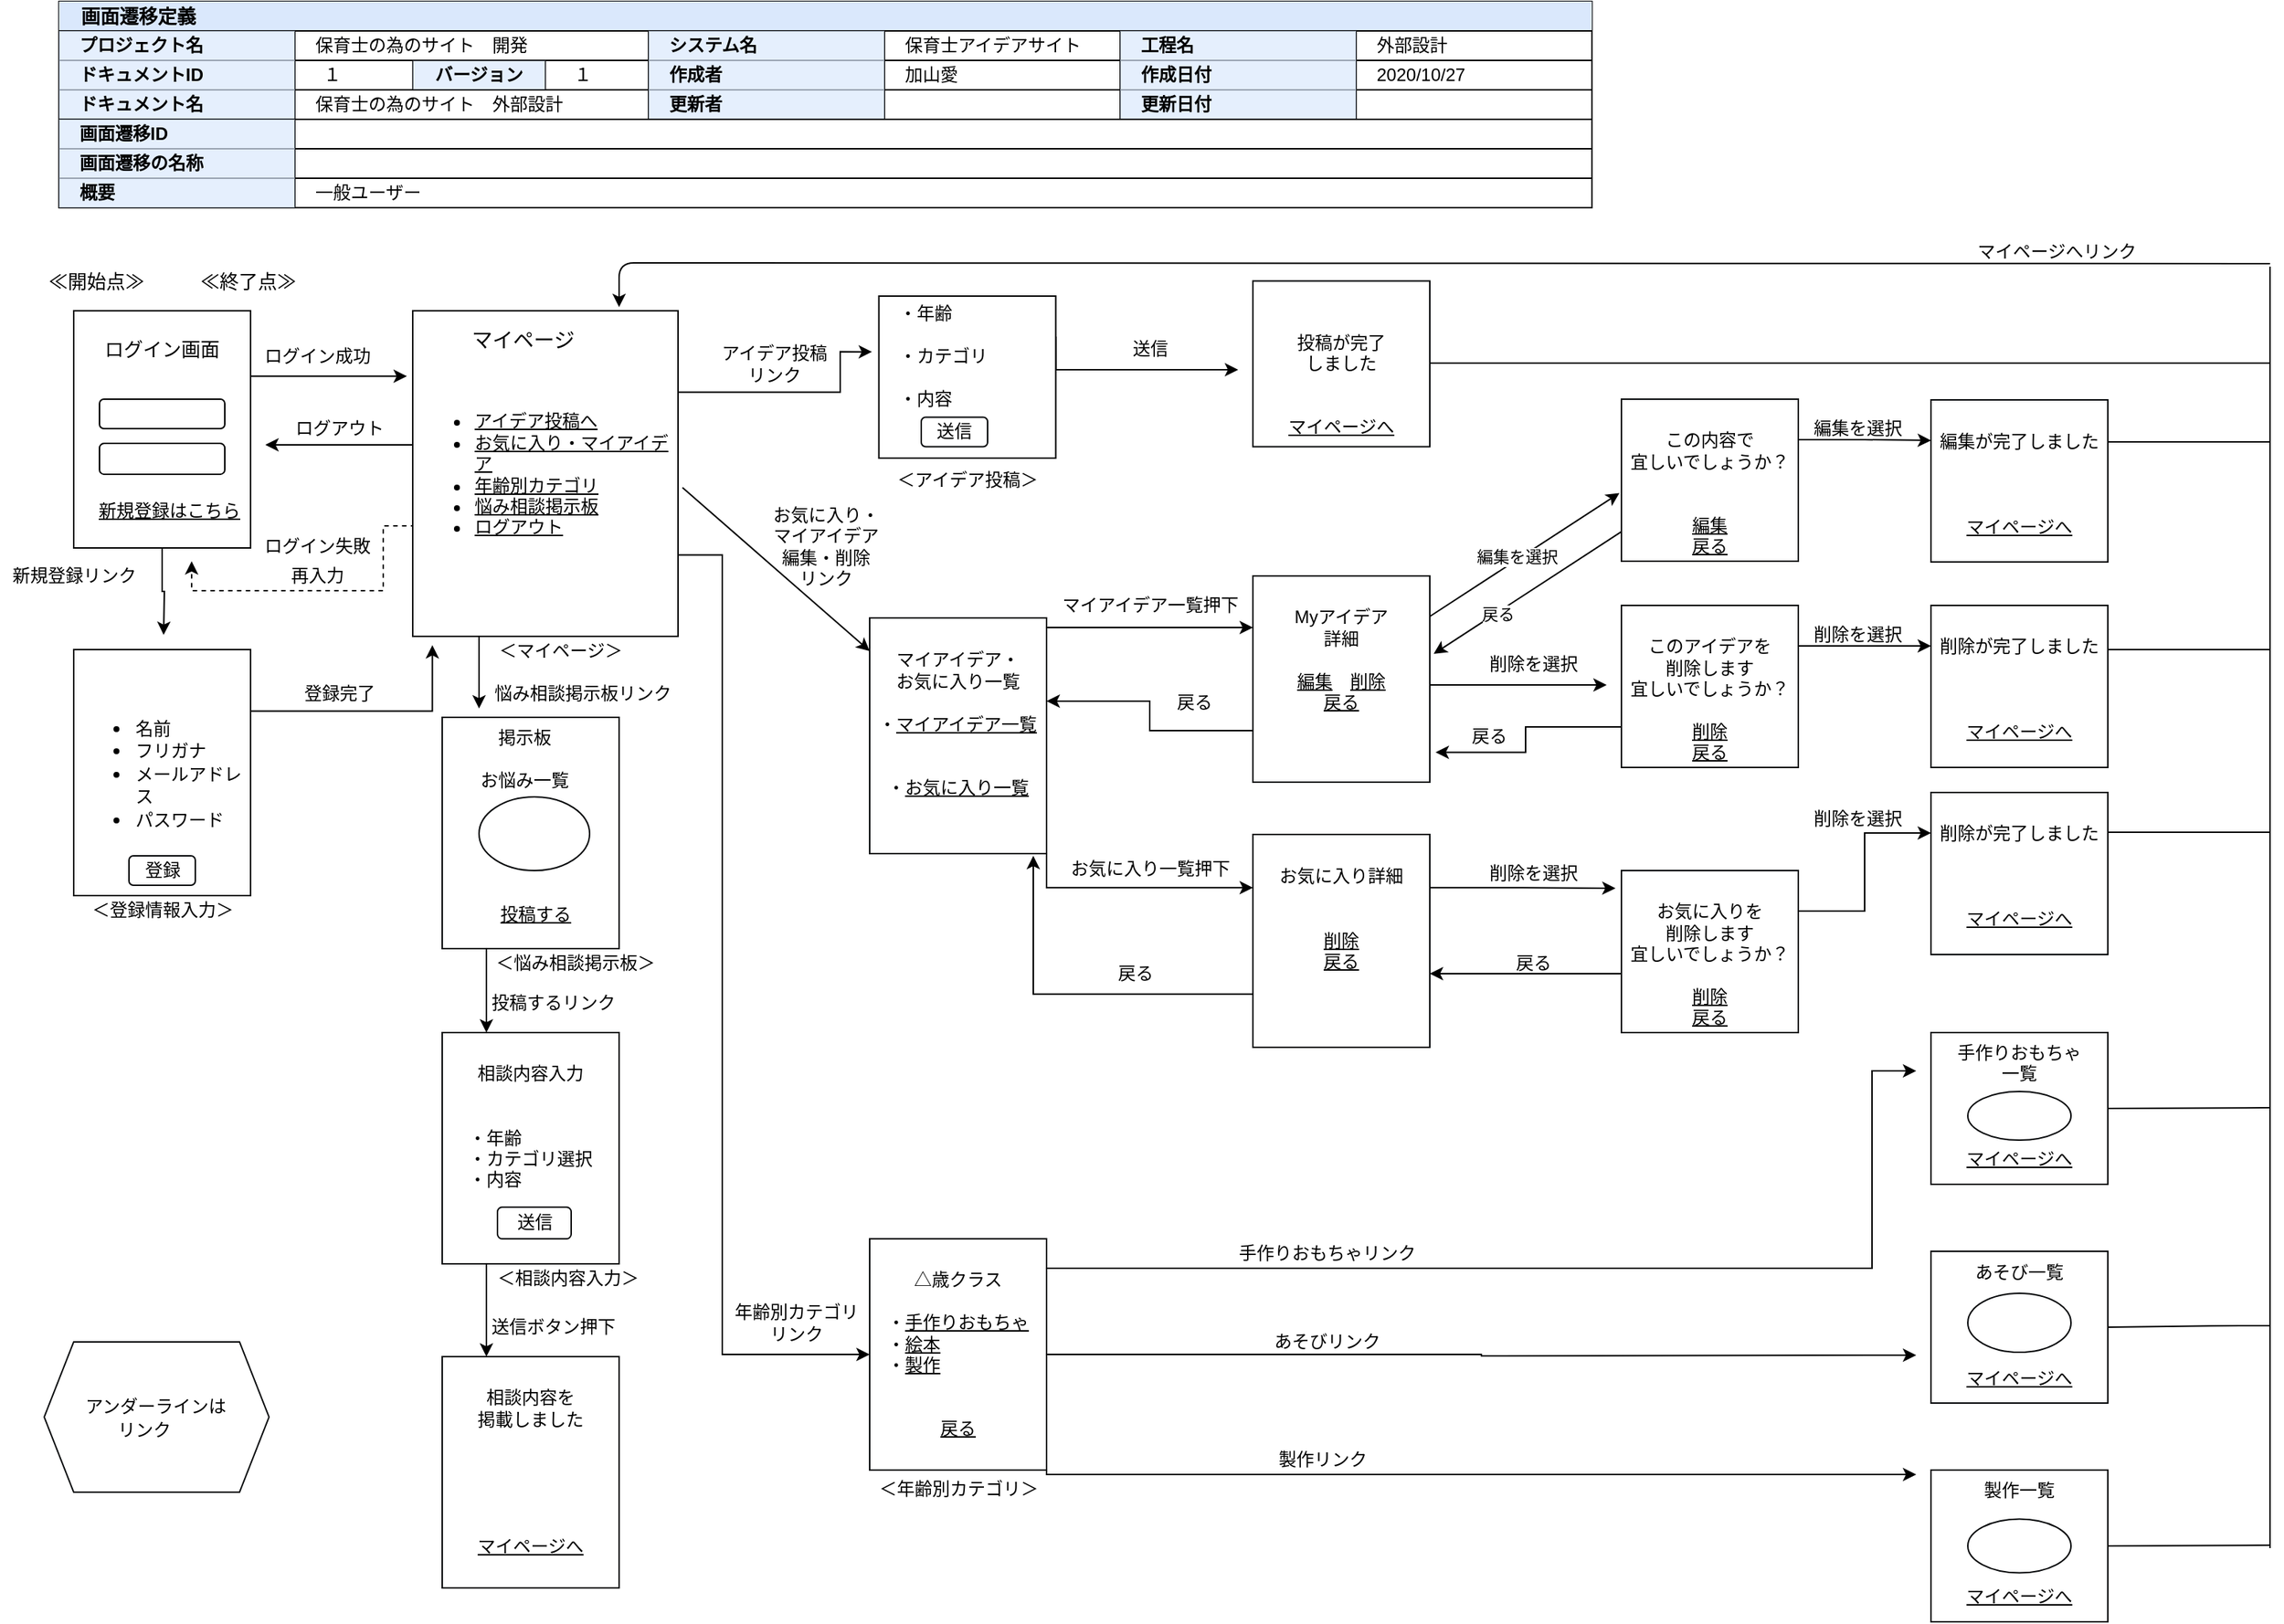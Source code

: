 <mxfile version="13.7.9" type="device" pages="2"><diagram id="BKQRGqnYvduM8_mrvRDh" name="ページ1"><mxGraphModel dx="928" dy="688" grid="1" gridSize="10" guides="1" tooltips="1" connect="1" arrows="1" fold="1" page="1" pageScale="1" pageWidth="1654" pageHeight="1169" math="0" shadow="0"><root><mxCell id="0"/><mxCell id="1" parent="0"/><mxCell id="Cd5tPNPKrPeb03Kv9uwn-38" style="edgeStyle=orthogonalEdgeStyle;rounded=0;orthogonalLoop=1;jettySize=auto;html=1;exitX=0.5;exitY=1;exitDx=0;exitDy=0;fontFamily=Comic Sans MS;fontSize=12;" parent="1" source="Cd5tPNPKrPeb03Kv9uwn-3" edge="1"><mxGeometry relative="1" as="geometry"><mxPoint x="151" y="450" as="targetPoint"/></mxGeometry></mxCell><mxCell id="Cd5tPNPKrPeb03Kv9uwn-3" value="&lt;br&gt;&lt;br&gt;&lt;br&gt;&lt;br&gt;&lt;br&gt;" style="rounded=0;whiteSpace=wrap;html=1;" parent="1" vertex="1"><mxGeometry x="90" y="230" width="120" height="161" as="geometry"/></mxCell><mxCell id="ifyasNFQnmsZm6IrqtgF-1" style="edgeStyle=orthogonalEdgeStyle;rounded=0;orthogonalLoop=1;jettySize=auto;html=1;exitX=1;exitY=1;exitDx=0;exitDy=0;entryX=-0.022;entryY=0.201;entryDx=0;entryDy=0;entryPerimeter=0;" parent="1" source="Cd5tPNPKrPeb03Kv9uwn-4" target="Cd5tPNPKrPeb03Kv9uwn-17" edge="1"><mxGeometry relative="1" as="geometry"><Array as="points"><mxPoint x="210" y="274"/></Array></mxGeometry></mxCell><mxCell id="Cd5tPNPKrPeb03Kv9uwn-4" value="ログイン画面" style="text;html=1;strokeColor=none;fillColor=none;align=center;verticalAlign=middle;whiteSpace=wrap;rounded=0;fontSize=13;fontFamily=Comic Sans MS;" parent="1" vertex="1"><mxGeometry x="90" y="240" width="120" height="31" as="geometry"/></mxCell><mxCell id="Cd5tPNPKrPeb03Kv9uwn-5" value="&lt;u&gt;新規登録はこちら&lt;/u&gt;" style="text;html=1;strokeColor=none;fillColor=none;align=center;verticalAlign=middle;whiteSpace=wrap;rounded=0;fontFamily=Comic Sans MS;fontSize=12;" parent="1" vertex="1"><mxGeometry x="100" y="360" width="110" height="11" as="geometry"/></mxCell><mxCell id="Cd5tPNPKrPeb03Kv9uwn-6" value="" style="rounded=1;whiteSpace=wrap;html=1;fontFamily=Comic Sans MS;fontSize=13;" parent="1" vertex="1"><mxGeometry x="107.5" y="290" width="85" height="20" as="geometry"/></mxCell><mxCell id="Cd5tPNPKrPeb03Kv9uwn-7" value="" style="rounded=1;whiteSpace=wrap;html=1;fontFamily=Comic Sans MS;fontSize=13;" parent="1" vertex="1"><mxGeometry x="107.5" y="320" width="85" height="21" as="geometry"/></mxCell><mxCell id="ifyasNFQnmsZm6IrqtgF-174" style="edgeStyle=orthogonalEdgeStyle;rounded=0;orthogonalLoop=1;jettySize=auto;html=1;exitX=1;exitY=0.25;exitDx=0;exitDy=0;entryX=0.074;entryY=1.027;entryDx=0;entryDy=0;entryPerimeter=0;" parent="1" source="Cd5tPNPKrPeb03Kv9uwn-9" target="Cd5tPNPKrPeb03Kv9uwn-17" edge="1"><mxGeometry relative="1" as="geometry"/></mxCell><mxCell id="Cd5tPNPKrPeb03Kv9uwn-9" value="&lt;ul&gt;&lt;li&gt;&lt;span style=&quot;font-size: 12px&quot;&gt;名前&lt;/span&gt;&lt;/li&gt;&lt;li&gt;&lt;span style=&quot;font-size: 12px&quot;&gt;フリガナ&lt;/span&gt;&lt;/li&gt;&lt;li&gt;&lt;span style=&quot;font-size: 12px&quot;&gt;メールアドレス&lt;/span&gt;&lt;/li&gt;&lt;li&gt;&lt;span style=&quot;font-size: 12px&quot;&gt;パスワード&lt;/span&gt;&lt;/li&gt;&lt;/ul&gt;" style="rounded=0;whiteSpace=wrap;html=1;fontFamily=Comic Sans MS;fontSize=13;align=left;" parent="1" vertex="1"><mxGeometry x="90" y="460" width="120" height="167" as="geometry"/></mxCell><mxCell id="Cd5tPNPKrPeb03Kv9uwn-15" value="新規登録リンク" style="text;html=1;align=center;verticalAlign=middle;resizable=0;points=[];autosize=1;fontSize=12;fontFamily=Comic Sans MS;" parent="1" vertex="1"><mxGeometry x="40" y="400" width="100" height="20" as="geometry"/></mxCell><mxCell id="Cd5tPNPKrPeb03Kv9uwn-35" style="edgeStyle=orthogonalEdgeStyle;rounded=0;orthogonalLoop=1;jettySize=auto;html=1;exitX=0;exitY=0.75;exitDx=0;exitDy=0;dashed=1;fontFamily=Comic Sans MS;fontSize=12;" parent="1" source="Cd5tPNPKrPeb03Kv9uwn-17" edge="1"><mxGeometry relative="1" as="geometry"><mxPoint x="170" y="400" as="targetPoint"/><Array as="points"><mxPoint x="300" y="376"/><mxPoint x="300" y="420"/><mxPoint x="170" y="420"/></Array></mxGeometry></mxCell><mxCell id="Cd5tPNPKrPeb03Kv9uwn-36" style="edgeStyle=orthogonalEdgeStyle;rounded=0;orthogonalLoop=1;jettySize=auto;html=1;exitX=0;exitY=0.5;exitDx=0;exitDy=0;fontFamily=Comic Sans MS;fontSize=12;" parent="1" source="Cd5tPNPKrPeb03Kv9uwn-17" edge="1"><mxGeometry relative="1" as="geometry"><mxPoint x="220" y="321" as="targetPoint"/><Array as="points"><mxPoint x="265" y="321"/><mxPoint x="265" y="321"/></Array></mxGeometry></mxCell><mxCell id="ifyasNFQnmsZm6IrqtgF-126" style="edgeStyle=orthogonalEdgeStyle;rounded=0;orthogonalLoop=1;jettySize=auto;html=1;exitX=1;exitY=0.25;exitDx=0;exitDy=0;entryX=-0.039;entryY=0.344;entryDx=0;entryDy=0;entryPerimeter=0;" parent="1" source="Cd5tPNPKrPeb03Kv9uwn-17" target="ifyasNFQnmsZm6IrqtgF-121" edge="1"><mxGeometry relative="1" as="geometry"><mxPoint x="580" y="285" as="targetPoint"/><Array as="points"><mxPoint x="610" y="285"/><mxPoint x="610" y="258"/></Array></mxGeometry></mxCell><mxCell id="ifyasNFQnmsZm6IrqtgF-171" style="edgeStyle=orthogonalEdgeStyle;rounded=0;orthogonalLoop=1;jettySize=auto;html=1;exitX=0.25;exitY=1;exitDx=0;exitDy=0;" parent="1" source="Cd5tPNPKrPeb03Kv9uwn-17" edge="1"><mxGeometry relative="1" as="geometry"><mxPoint x="365" y="500" as="targetPoint"/></mxGeometry></mxCell><mxCell id="LNtEsp7VHGxQgMrccjAo-58" style="edgeStyle=orthogonalEdgeStyle;rounded=0;orthogonalLoop=1;jettySize=auto;html=1;exitX=1;exitY=0.75;exitDx=0;exitDy=0;entryX=0;entryY=0.5;entryDx=0;entryDy=0;" parent="1" source="Cd5tPNPKrPeb03Kv9uwn-17" target="ifyasNFQnmsZm6IrqtgF-136" edge="1"><mxGeometry relative="1" as="geometry"><mxPoint x="520" y="820" as="targetPoint"/><Array as="points"><mxPoint x="530" y="396"/><mxPoint x="530" y="939"/></Array></mxGeometry></mxCell><mxCell id="Cd5tPNPKrPeb03Kv9uwn-17" value="&lt;ul&gt;&lt;li&gt;&lt;u&gt;アイデア投稿へ&lt;/u&gt;&lt;/li&gt;&lt;li&gt;&lt;u&gt;お気に入り・マイアイデア&lt;/u&gt;&lt;/li&gt;&lt;li&gt;&lt;u&gt;年齢別カテゴリ&lt;/u&gt;&lt;/li&gt;&lt;li&gt;&lt;u&gt;悩み相談掲示板&lt;/u&gt;&lt;/li&gt;&lt;li&gt;&lt;u&gt;ログアウト&lt;/u&gt;&lt;/li&gt;&lt;/ul&gt;" style="rounded=0;whiteSpace=wrap;html=1;fontFamily=Comic Sans MS;fontSize=12;align=left;" parent="1" vertex="1"><mxGeometry x="320" y="230" width="180" height="221" as="geometry"/></mxCell><mxCell id="Cd5tPNPKrPeb03Kv9uwn-22" value="マイページ" style="text;html=1;strokeColor=none;fillColor=none;align=center;verticalAlign=middle;whiteSpace=wrap;rounded=0;fontFamily=Comic Sans MS;fontSize=14;" parent="1" vertex="1"><mxGeometry x="350" y="240" width="90" height="21" as="geometry"/></mxCell><mxCell id="Cd5tPNPKrPeb03Kv9uwn-23" value="&lt;font style=&quot;font-size: 12px;&quot;&gt;ログイン成功&lt;/font&gt;" style="text;html=1;align=center;verticalAlign=middle;resizable=0;points=[];autosize=1;fontSize=12;fontFamily=Comic Sans MS;" parent="1" vertex="1"><mxGeometry x="210" y="251" width="90" height="20" as="geometry"/></mxCell><mxCell id="Cd5tPNPKrPeb03Kv9uwn-24" value="ログアウト" style="text;html=1;align=center;verticalAlign=middle;resizable=0;points=[];autosize=1;fontSize=12;fontFamily=Comic Sans MS;" parent="1" vertex="1"><mxGeometry x="230" y="300" width="80" height="20" as="geometry"/></mxCell><mxCell id="Cd5tPNPKrPeb03Kv9uwn-29" value="ログイン失敗" style="text;html=1;align=center;verticalAlign=middle;resizable=0;points=[];autosize=1;fontSize=12;fontFamily=Comic Sans MS;" parent="1" vertex="1"><mxGeometry x="210" y="380" width="90" height="20" as="geometry"/></mxCell><mxCell id="Cd5tPNPKrPeb03Kv9uwn-30" value="再入力" style="text;html=1;align=center;verticalAlign=middle;resizable=0;points=[];autosize=1;fontSize=12;fontFamily=Comic Sans MS;" parent="1" vertex="1"><mxGeometry x="230" y="400" width="50" height="20" as="geometry"/></mxCell><mxCell id="Cd5tPNPKrPeb03Kv9uwn-31" style="edgeStyle=orthogonalEdgeStyle;rounded=0;orthogonalLoop=1;jettySize=auto;html=1;exitX=0.5;exitY=1;exitDx=0;exitDy=0;dashed=1;fontFamily=Comic Sans MS;fontSize=12;" parent="1" source="Cd5tPNPKrPeb03Kv9uwn-22" target="Cd5tPNPKrPeb03Kv9uwn-22" edge="1"><mxGeometry relative="1" as="geometry"/></mxCell><mxCell id="ifyasNFQnmsZm6IrqtgF-50" value="" style="shape=table;html=1;whiteSpace=wrap;startSize=0;container=1;collapsible=0;childLayout=tableLayout;fillColor=#dae8fc;strokeColor=#010203;strokeWidth=1;" parent="1" vertex="1"><mxGeometry x="80" y="20" width="1040" height="20" as="geometry"/></mxCell><mxCell id="ifyasNFQnmsZm6IrqtgF-51" value="" style="shape=partialRectangle;html=1;whiteSpace=wrap;collapsible=0;dropTarget=0;pointerEvents=0;fillColor=none;top=0;left=0;bottom=0;right=0;points=[[0,0.5],[1,0.5]];portConstraint=eastwest;" parent="ifyasNFQnmsZm6IrqtgF-50" vertex="1"><mxGeometry width="1040" height="20" as="geometry"/></mxCell><mxCell id="ifyasNFQnmsZm6IrqtgF-52" value="&lt;font size=&quot;1&quot;&gt;&lt;b style=&quot;font-size: 13px&quot;&gt;　画面遷移定義&lt;/b&gt;&lt;/font&gt;" style="shape=partialRectangle;html=1;whiteSpace=wrap;connectable=0;overflow=hidden;fillColor=#dae8fc;top=0;left=0;bottom=0;right=0;align=left;strokeColor=#6c8ebf;" parent="ifyasNFQnmsZm6IrqtgF-51" vertex="1"><mxGeometry width="1040" height="20" as="geometry"/></mxCell><mxCell id="ifyasNFQnmsZm6IrqtgF-53" value="" style="shape=table;html=1;whiteSpace=wrap;startSize=0;container=1;collapsible=0;childLayout=tableLayout;" parent="1" vertex="1"><mxGeometry x="80" y="40" width="1040" height="60" as="geometry"/></mxCell><mxCell id="ifyasNFQnmsZm6IrqtgF-54" value="" style="shape=partialRectangle;html=1;whiteSpace=wrap;collapsible=0;dropTarget=0;pointerEvents=0;fillColor=none;top=0;left=0;bottom=0;right=0;points=[[0,0.5],[1,0.5]];portConstraint=eastwest;" parent="ifyasNFQnmsZm6IrqtgF-53" vertex="1"><mxGeometry width="1040" height="20" as="geometry"/></mxCell><mxCell id="ifyasNFQnmsZm6IrqtgF-75" value="&lt;b&gt;　プロジェクト名&lt;/b&gt;" style="shape=partialRectangle;html=1;whiteSpace=wrap;connectable=0;overflow=hidden;fillColor=#dae8fc;top=0;left=0;bottom=0;right=0;opacity=70;strokeColor=#6c8ebf;align=left;" parent="ifyasNFQnmsZm6IrqtgF-54" vertex="1"><mxGeometry width="160" height="20" as="geometry"/></mxCell><mxCell id="ifyasNFQnmsZm6IrqtgF-55" value="　保育士の為のサイト　開発" style="shape=partialRectangle;html=1;whiteSpace=wrap;connectable=0;overflow=hidden;fillColor=none;top=0;left=0;bottom=0;right=0;align=left;" parent="ifyasNFQnmsZm6IrqtgF-54" vertex="1"><mxGeometry x="160" width="240" height="20" as="geometry"/></mxCell><mxCell id="ifyasNFQnmsZm6IrqtgF-56" value="&lt;b&gt;　システム名&lt;/b&gt;" style="shape=partialRectangle;html=1;whiteSpace=wrap;connectable=0;overflow=hidden;fillColor=#dae8fc;top=0;left=0;bottom=0;right=0;strokeColor=#6c8ebf;opacity=70;align=left;" parent="ifyasNFQnmsZm6IrqtgF-54" vertex="1"><mxGeometry x="400" width="160" height="20" as="geometry"/></mxCell><mxCell id="ifyasNFQnmsZm6IrqtgF-57" value="　保育士アイデアサイト" style="shape=partialRectangle;html=1;whiteSpace=wrap;connectable=0;overflow=hidden;fillColor=none;top=0;left=0;bottom=0;right=0;align=left;" parent="ifyasNFQnmsZm6IrqtgF-54" vertex="1"><mxGeometry x="560" width="160" height="20" as="geometry"/></mxCell><mxCell id="ifyasNFQnmsZm6IrqtgF-58" value="&lt;b&gt;　工程名&lt;/b&gt;" style="shape=partialRectangle;html=1;whiteSpace=wrap;connectable=0;overflow=hidden;top=0;left=0;bottom=0;right=0;strokeColor=#6c8ebf;fillColor=#DAE8FC;opacity=70;align=left;" parent="ifyasNFQnmsZm6IrqtgF-54" vertex="1"><mxGeometry x="720" width="160" height="20" as="geometry"/></mxCell><mxCell id="ifyasNFQnmsZm6IrqtgF-59" value="　外部設計" style="shape=partialRectangle;html=1;whiteSpace=wrap;connectable=0;overflow=hidden;fillColor=none;top=0;left=0;bottom=0;right=0;align=left;" parent="ifyasNFQnmsZm6IrqtgF-54" vertex="1"><mxGeometry x="880" width="160" height="20" as="geometry"/></mxCell><mxCell id="ifyasNFQnmsZm6IrqtgF-61" value="" style="shape=partialRectangle;html=1;whiteSpace=wrap;collapsible=0;dropTarget=0;pointerEvents=0;fillColor=none;top=0;left=0;bottom=0;right=0;points=[[0,0.5],[1,0.5]];portConstraint=eastwest;" parent="ifyasNFQnmsZm6IrqtgF-53" vertex="1"><mxGeometry y="20" width="1040" height="20" as="geometry"/></mxCell><mxCell id="ifyasNFQnmsZm6IrqtgF-76" value="&lt;b&gt;　ドキュメントID&lt;/b&gt;" style="shape=partialRectangle;html=1;whiteSpace=wrap;connectable=0;overflow=hidden;fillColor=#dae8fc;top=0;left=0;bottom=0;right=0;opacity=70;strokeColor=#6c8ebf;align=left;" parent="ifyasNFQnmsZm6IrqtgF-61" vertex="1"><mxGeometry width="160" height="20" as="geometry"/></mxCell><mxCell id="ifyasNFQnmsZm6IrqtgF-62" value="" style="shape=partialRectangle;html=1;whiteSpace=wrap;connectable=0;overflow=hidden;fillColor=none;top=0;left=0;bottom=0;right=0;" parent="ifyasNFQnmsZm6IrqtgF-61" vertex="1"><mxGeometry x="160" width="240" height="20" as="geometry"/></mxCell><mxCell id="ifyasNFQnmsZm6IrqtgF-63" value="&lt;b&gt;　作成者&lt;/b&gt;" style="shape=partialRectangle;html=1;whiteSpace=wrap;connectable=0;overflow=hidden;fillColor=#dae8fc;top=0;left=0;bottom=0;right=0;opacity=70;strokeColor=none;align=left;" parent="ifyasNFQnmsZm6IrqtgF-61" vertex="1"><mxGeometry x="400" width="160" height="20" as="geometry"/></mxCell><mxCell id="ifyasNFQnmsZm6IrqtgF-64" value="　加山愛" style="shape=partialRectangle;html=1;whiteSpace=wrap;connectable=0;overflow=hidden;fillColor=none;top=0;left=0;bottom=0;right=0;align=left;" parent="ifyasNFQnmsZm6IrqtgF-61" vertex="1"><mxGeometry x="560" width="160" height="20" as="geometry"/></mxCell><mxCell id="ifyasNFQnmsZm6IrqtgF-65" value="&lt;b&gt;　作成日付&lt;/b&gt;" style="shape=partialRectangle;html=1;whiteSpace=wrap;connectable=0;overflow=hidden;fillColor=#dae8fc;top=0;left=0;bottom=0;right=0;strokeColor=#6c8ebf;opacity=70;align=left;" parent="ifyasNFQnmsZm6IrqtgF-61" vertex="1"><mxGeometry x="720" width="160" height="20" as="geometry"/></mxCell><mxCell id="ifyasNFQnmsZm6IrqtgF-66" value="　2020/10/27" style="shape=partialRectangle;html=1;whiteSpace=wrap;connectable=0;overflow=hidden;fillColor=none;top=0;left=0;bottom=0;right=0;align=left;" parent="ifyasNFQnmsZm6IrqtgF-61" vertex="1"><mxGeometry x="880" width="160" height="20" as="geometry"/></mxCell><mxCell id="ifyasNFQnmsZm6IrqtgF-81" style="shape=partialRectangle;html=1;whiteSpace=wrap;collapsible=0;dropTarget=0;pointerEvents=0;fillColor=none;top=0;left=0;bottom=0;right=0;points=[[0,0.5],[1,0.5]];portConstraint=eastwest;" parent="ifyasNFQnmsZm6IrqtgF-53" vertex="1"><mxGeometry y="40" width="1040" height="20" as="geometry"/></mxCell><mxCell id="ifyasNFQnmsZm6IrqtgF-82" value="&lt;b&gt;　ドキュメント名&lt;/b&gt;" style="shape=partialRectangle;html=1;whiteSpace=wrap;connectable=0;overflow=hidden;fillColor=#dae8fc;top=0;left=0;bottom=0;right=0;opacity=70;strokeColor=#06080A;align=left;" parent="ifyasNFQnmsZm6IrqtgF-81" vertex="1"><mxGeometry width="160" height="20" as="geometry"/></mxCell><mxCell id="ifyasNFQnmsZm6IrqtgF-83" value="　保育士の為のサイト　外部設計" style="shape=partialRectangle;html=1;whiteSpace=wrap;connectable=0;overflow=hidden;fillColor=none;top=0;left=0;bottom=0;right=0;align=left;" parent="ifyasNFQnmsZm6IrqtgF-81" vertex="1"><mxGeometry x="160" width="240" height="20" as="geometry"/></mxCell><mxCell id="ifyasNFQnmsZm6IrqtgF-84" value="&lt;b&gt;　更新者&lt;/b&gt;" style="shape=partialRectangle;html=1;whiteSpace=wrap;connectable=0;overflow=hidden;fillColor=#dae8fc;top=0;left=0;bottom=0;right=0;opacity=70;strokeColor=none;align=left;" parent="ifyasNFQnmsZm6IrqtgF-81" vertex="1"><mxGeometry x="400" width="160" height="20" as="geometry"/></mxCell><mxCell id="ifyasNFQnmsZm6IrqtgF-85" style="shape=partialRectangle;html=1;whiteSpace=wrap;connectable=0;overflow=hidden;fillColor=none;top=0;left=0;bottom=0;right=0;" parent="ifyasNFQnmsZm6IrqtgF-81" vertex="1"><mxGeometry x="560" width="160" height="20" as="geometry"/></mxCell><mxCell id="ifyasNFQnmsZm6IrqtgF-86" value="&lt;b&gt;　更新日付&lt;/b&gt;" style="shape=partialRectangle;html=1;whiteSpace=wrap;connectable=0;overflow=hidden;fillColor=#dae8fc;top=0;left=0;bottom=0;right=0;strokeColor=#6c8ebf;opacity=70;align=left;" parent="ifyasNFQnmsZm6IrqtgF-81" vertex="1"><mxGeometry x="720" width="160" height="20" as="geometry"/></mxCell><mxCell id="ifyasNFQnmsZm6IrqtgF-87" style="shape=partialRectangle;html=1;whiteSpace=wrap;connectable=0;overflow=hidden;fillColor=none;top=0;left=0;bottom=0;right=0;" parent="ifyasNFQnmsZm6IrqtgF-81" vertex="1"><mxGeometry x="880" width="160" height="20" as="geometry"/></mxCell><mxCell id="ifyasNFQnmsZm6IrqtgF-90" value="" style="shape=table;html=1;whiteSpace=wrap;startSize=0;container=1;collapsible=0;childLayout=tableLayout;" parent="1" vertex="1"><mxGeometry x="80" y="100" width="1040" height="60" as="geometry"/></mxCell><mxCell id="ifyasNFQnmsZm6IrqtgF-91" value="" style="shape=partialRectangle;html=1;whiteSpace=wrap;collapsible=0;dropTarget=0;pointerEvents=0;fillColor=none;top=0;left=0;bottom=0;right=0;points=[[0,0.5],[1,0.5]];portConstraint=eastwest;" parent="ifyasNFQnmsZm6IrqtgF-90" vertex="1"><mxGeometry width="1040" height="20" as="geometry"/></mxCell><mxCell id="ifyasNFQnmsZm6IrqtgF-92" value="&lt;b&gt;　画面遷移ID&lt;/b&gt;" style="shape=partialRectangle;html=1;whiteSpace=wrap;connectable=0;overflow=hidden;fillColor=#dae8fc;top=0;left=0;bottom=0;right=0;align=left;strokeColor=#6c8ebf;opacity=70;" parent="ifyasNFQnmsZm6IrqtgF-91" vertex="1"><mxGeometry width="160" height="20" as="geometry"/></mxCell><mxCell id="ifyasNFQnmsZm6IrqtgF-93" value="" style="shape=partialRectangle;html=1;whiteSpace=wrap;connectable=0;overflow=hidden;fillColor=none;top=0;left=0;bottom=0;right=0;" parent="ifyasNFQnmsZm6IrqtgF-91" vertex="1"><mxGeometry x="160" width="880" height="20" as="geometry"/></mxCell><mxCell id="ifyasNFQnmsZm6IrqtgF-94" value="" style="shape=partialRectangle;html=1;whiteSpace=wrap;collapsible=0;dropTarget=0;pointerEvents=0;fillColor=none;top=0;left=0;bottom=0;right=0;points=[[0,0.5],[1,0.5]];portConstraint=eastwest;" parent="ifyasNFQnmsZm6IrqtgF-90" vertex="1"><mxGeometry y="20" width="1040" height="20" as="geometry"/></mxCell><mxCell id="ifyasNFQnmsZm6IrqtgF-95" value="&lt;b&gt;　画面遷移の名称&lt;/b&gt;" style="shape=partialRectangle;html=1;whiteSpace=wrap;connectable=0;overflow=hidden;fillColor=#dae8fc;top=0;left=0;bottom=0;right=0;align=left;strokeColor=#6c8ebf;opacity=70;" parent="ifyasNFQnmsZm6IrqtgF-94" vertex="1"><mxGeometry width="160" height="20" as="geometry"/></mxCell><mxCell id="ifyasNFQnmsZm6IrqtgF-96" value="" style="shape=partialRectangle;html=1;whiteSpace=wrap;connectable=0;overflow=hidden;fillColor=none;top=0;left=0;bottom=0;right=0;" parent="ifyasNFQnmsZm6IrqtgF-94" vertex="1"><mxGeometry x="160" width="880" height="20" as="geometry"/></mxCell><mxCell id="ifyasNFQnmsZm6IrqtgF-97" value="" style="shape=partialRectangle;html=1;whiteSpace=wrap;collapsible=0;dropTarget=0;pointerEvents=0;fillColor=none;top=0;left=0;bottom=0;right=0;points=[[0,0.5],[1,0.5]];portConstraint=eastwest;" parent="ifyasNFQnmsZm6IrqtgF-90" vertex="1"><mxGeometry y="40" width="1040" height="20" as="geometry"/></mxCell><mxCell id="ifyasNFQnmsZm6IrqtgF-98" value="&lt;b&gt;　概要&lt;/b&gt;" style="shape=partialRectangle;html=1;whiteSpace=wrap;connectable=0;overflow=hidden;fillColor=#dae8fc;top=0;left=0;bottom=0;right=0;align=left;strokeColor=#6c8ebf;opacity=70;" parent="ifyasNFQnmsZm6IrqtgF-97" vertex="1"><mxGeometry width="160" height="20" as="geometry"/></mxCell><mxCell id="ifyasNFQnmsZm6IrqtgF-99" value="　一般ユーザー" style="shape=partialRectangle;html=1;whiteSpace=wrap;connectable=0;overflow=hidden;fillColor=none;top=0;left=0;bottom=0;right=0;align=left;" parent="ifyasNFQnmsZm6IrqtgF-97" vertex="1"><mxGeometry x="160" width="880" height="20" as="geometry"/></mxCell><mxCell id="ifyasNFQnmsZm6IrqtgF-104" value="" style="shape=table;html=1;whiteSpace=wrap;startSize=0;container=1;collapsible=0;childLayout=tableLayout;fillColor=#dae8fc;opacity=70;strokeColor=#06080A;" parent="1" vertex="1"><mxGeometry x="320" y="60" width="90" height="20" as="geometry"/></mxCell><mxCell id="ifyasNFQnmsZm6IrqtgF-105" value="" style="shape=partialRectangle;html=1;whiteSpace=wrap;collapsible=0;dropTarget=0;pointerEvents=0;fillColor=none;top=0;left=0;bottom=0;right=0;points=[[0,0.5],[1,0.5]];portConstraint=eastwest;" parent="ifyasNFQnmsZm6IrqtgF-104" vertex="1"><mxGeometry width="90" height="20" as="geometry"/></mxCell><mxCell id="ifyasNFQnmsZm6IrqtgF-106" value="&lt;b&gt;バージョン&lt;/b&gt;" style="shape=partialRectangle;html=1;whiteSpace=wrap;connectable=0;overflow=hidden;fillColor=none;top=0;left=0;bottom=0;right=0;" parent="ifyasNFQnmsZm6IrqtgF-105" vertex="1"><mxGeometry width="90" height="20" as="geometry"/></mxCell><mxCell id="ifyasNFQnmsZm6IrqtgF-117" value="１" style="text;html=1;align=center;verticalAlign=middle;resizable=0;points=[];autosize=1;" parent="1" vertex="1"><mxGeometry x="250" y="60" width="30" height="20" as="geometry"/></mxCell><mxCell id="ifyasNFQnmsZm6IrqtgF-118" value="１" style="text;html=1;align=center;verticalAlign=middle;resizable=0;points=[];autosize=1;" parent="1" vertex="1"><mxGeometry x="420" y="60" width="30" height="20" as="geometry"/></mxCell><mxCell id="ifyasNFQnmsZm6IrqtgF-119" value="＜登録情報入力＞" style="text;html=1;align=center;verticalAlign=middle;resizable=0;points=[];autosize=1;" parent="1" vertex="1"><mxGeometry x="95" y="627" width="110" height="20" as="geometry"/></mxCell><mxCell id="ifyasNFQnmsZm6IrqtgF-128" style="edgeStyle=orthogonalEdgeStyle;rounded=0;orthogonalLoop=1;jettySize=auto;html=1;exitX=1;exitY=0.25;exitDx=0;exitDy=0;" parent="1" source="ifyasNFQnmsZm6IrqtgF-121" edge="1"><mxGeometry relative="1" as="geometry"><mxPoint x="880" y="270" as="targetPoint"/><Array as="points"><mxPoint x="756" y="270"/></Array></mxGeometry></mxCell><mxCell id="ifyasNFQnmsZm6IrqtgF-121" value="　・年齢&lt;br&gt;&lt;br&gt;　・カテゴリ&lt;br&gt;&lt;br&gt;　・内容&lt;br&gt;&lt;br&gt;&lt;br&gt;" style="rounded=0;whiteSpace=wrap;html=1;strokeWidth=1;align=left;" parent="1" vertex="1"><mxGeometry x="636.25" y="220" width="120" height="110" as="geometry"/></mxCell><mxCell id="ifyasNFQnmsZm6IrqtgF-122" value="送信" style="rounded=1;whiteSpace=wrap;html=1;strokeColor=#06080A;strokeWidth=1;fillColor=none;" parent="1" vertex="1"><mxGeometry x="665" y="302.25" width="45" height="20" as="geometry"/></mxCell><mxCell id="ifyasNFQnmsZm6IrqtgF-123" value="＜アイデア投稿＞" style="text;html=1;strokeColor=none;fillColor=none;align=center;verticalAlign=middle;whiteSpace=wrap;rounded=0;" parent="1" vertex="1"><mxGeometry x="645" y="335" width="102.5" height="20" as="geometry"/></mxCell><mxCell id="ifyasNFQnmsZm6IrqtgF-127" value="&lt;br&gt;&lt;br&gt;投稿が完了&lt;br&gt;しました&lt;br&gt;&lt;br&gt;&lt;br&gt;&lt;u&gt;マイページへ&lt;/u&gt;&lt;br&gt;" style="rounded=0;whiteSpace=wrap;html=1;strokeColor=#06080A;strokeWidth=1;align=center;" parent="1" vertex="1"><mxGeometry x="890" y="209.75" width="120" height="112.5" as="geometry"/></mxCell><mxCell id="ifyasNFQnmsZm6IrqtgF-129" value="送信" style="text;html=1;align=center;verticalAlign=middle;resizable=0;points=[];autosize=1;" parent="1" vertex="1"><mxGeometry x="800" y="245.5" width="40" height="20" as="geometry"/></mxCell><mxCell id="ifyasNFQnmsZm6IrqtgF-130" value="アイデア投稿&lt;br&gt;リンク" style="text;html=1;align=center;verticalAlign=middle;resizable=0;points=[];autosize=1;" parent="1" vertex="1"><mxGeometry x="520" y="251" width="90" height="30" as="geometry"/></mxCell><mxCell id="ifyasNFQnmsZm6IrqtgF-133" value="マイページへリンク" style="text;html=1;align=center;verticalAlign=middle;resizable=0;points=[];autosize=1;" parent="1" vertex="1"><mxGeometry x="1375" y="180" width="120" height="20" as="geometry"/></mxCell><mxCell id="LNtEsp7VHGxQgMrccjAo-38" style="edgeStyle=orthogonalEdgeStyle;rounded=0;orthogonalLoop=1;jettySize=auto;html=1;exitX=1;exitY=0;exitDx=0;exitDy=0;entryX=0;entryY=0.25;entryDx=0;entryDy=0;" parent="1" source="ifyasNFQnmsZm6IrqtgF-134" target="ifyasNFQnmsZm6IrqtgF-140" edge="1"><mxGeometry relative="1" as="geometry"><Array as="points"><mxPoint x="750" y="445"/></Array></mxGeometry></mxCell><mxCell id="LNtEsp7VHGxQgMrccjAo-56" style="edgeStyle=orthogonalEdgeStyle;rounded=0;orthogonalLoop=1;jettySize=auto;html=1;exitX=1;exitY=1;exitDx=0;exitDy=0;entryX=0;entryY=0.25;entryDx=0;entryDy=0;" parent="1" source="ifyasNFQnmsZm6IrqtgF-134" target="ifyasNFQnmsZm6IrqtgF-141" edge="1"><mxGeometry relative="1" as="geometry"/></mxCell><mxCell id="ifyasNFQnmsZm6IrqtgF-134" value="&lt;br&gt;マイアイデア・&lt;br&gt;お気に入り一覧&lt;br&gt;&lt;br&gt;&lt;div style=&quot;text-align: left&quot;&gt;・&lt;u&gt;マイアイデア一覧&lt;/u&gt;&lt;/div&gt;&lt;div style=&quot;text-align: left&quot;&gt;　　&lt;/div&gt;&lt;div style=&quot;text-align: left&quot;&gt;&lt;u&gt;&lt;br&gt;&lt;/u&gt;&lt;/div&gt;・&lt;u&gt;お気に入り一覧&lt;/u&gt;　" style="rounded=0;whiteSpace=wrap;html=1;strokeColor=#06080A;strokeWidth=1;verticalAlign=top;" parent="1" vertex="1"><mxGeometry x="630" y="438.5" width="120" height="160" as="geometry"/></mxCell><mxCell id="ifyasNFQnmsZm6IrqtgF-206" style="edgeStyle=orthogonalEdgeStyle;rounded=0;orthogonalLoop=1;jettySize=auto;html=1;exitX=1;exitY=0.25;exitDx=0;exitDy=0;" parent="1" source="ifyasNFQnmsZm6IrqtgF-136" edge="1"><mxGeometry relative="1" as="geometry"><Array as="points"><mxPoint x="750" y="880"/><mxPoint x="1310" y="880"/><mxPoint x="1310" y="746"/></Array><mxPoint x="1340" y="746" as="targetPoint"/></mxGeometry></mxCell><mxCell id="ifyasNFQnmsZm6IrqtgF-208" style="edgeStyle=orthogonalEdgeStyle;rounded=0;orthogonalLoop=1;jettySize=auto;html=1;exitX=1;exitY=0.5;exitDx=0;exitDy=0;" parent="1" source="ifyasNFQnmsZm6IrqtgF-136" edge="1"><mxGeometry relative="1" as="geometry"><mxPoint x="1340" y="939" as="targetPoint"/></mxGeometry></mxCell><mxCell id="ifyasNFQnmsZm6IrqtgF-212" style="edgeStyle=orthogonalEdgeStyle;rounded=0;orthogonalLoop=1;jettySize=auto;html=1;exitX=1;exitY=1;exitDx=0;exitDy=0;" parent="1" source="ifyasNFQnmsZm6IrqtgF-136" edge="1"><mxGeometry relative="1" as="geometry"><mxPoint x="1340" y="1020" as="targetPoint"/><Array as="points"><mxPoint x="750" y="1020"/><mxPoint x="1310" y="1020"/></Array></mxGeometry></mxCell><mxCell id="ifyasNFQnmsZm6IrqtgF-136" value="&lt;br&gt;△歳クラス&lt;br&gt;&lt;br&gt;・&lt;u&gt;手作りおもちゃ&lt;/u&gt;&lt;br&gt;&lt;div style=&quot;text-align: left&quot;&gt;・&lt;u&gt;絵本&lt;/u&gt;&lt;/div&gt;&lt;div style=&quot;text-align: left&quot;&gt;・&lt;u&gt;製作&lt;/u&gt;&lt;/div&gt;&lt;div style=&quot;text-align: left&quot;&gt;&lt;span&gt;&lt;br&gt;&lt;/span&gt;&lt;/div&gt;&lt;div style=&quot;text-align: left&quot;&gt;&lt;span&gt;&lt;br&gt;&lt;/span&gt;&lt;/div&gt;&lt;div&gt;&lt;u&gt;戻る&lt;/u&gt;&lt;/div&gt;" style="rounded=0;whiteSpace=wrap;html=1;strokeColor=#06080A;strokeWidth=1;verticalAlign=top;" parent="1" vertex="1"><mxGeometry x="630" y="860" width="120" height="157" as="geometry"/></mxCell><mxCell id="ifyasNFQnmsZm6IrqtgF-165" style="edgeStyle=orthogonalEdgeStyle;rounded=0;orthogonalLoop=1;jettySize=auto;html=1;exitX=0.25;exitY=1;exitDx=0;exitDy=0;entryX=0.25;entryY=0;entryDx=0;entryDy=0;" parent="1" source="ifyasNFQnmsZm6IrqtgF-137" target="ifyasNFQnmsZm6IrqtgF-138" edge="1"><mxGeometry relative="1" as="geometry"/></mxCell><mxCell id="ifyasNFQnmsZm6IrqtgF-137" value="　　　&lt;font style=&quot;font-size: 12px&quot;&gt;掲示板&lt;br&gt;&lt;br&gt;　　お悩み一覧&lt;br&gt;&lt;/font&gt;" style="rounded=0;whiteSpace=wrap;html=1;strokeColor=#06080A;strokeWidth=1;verticalAlign=top;align=left;" parent="1" vertex="1"><mxGeometry x="340" y="506" width="120" height="157" as="geometry"/></mxCell><mxCell id="ifyasNFQnmsZm6IrqtgF-168" style="edgeStyle=orthogonalEdgeStyle;rounded=0;orthogonalLoop=1;jettySize=auto;html=1;exitX=0.25;exitY=1;exitDx=0;exitDy=0;entryX=0.25;entryY=0;entryDx=0;entryDy=0;" parent="1" source="ifyasNFQnmsZm6IrqtgF-138" target="ifyasNFQnmsZm6IrqtgF-139" edge="1"><mxGeometry relative="1" as="geometry"/></mxCell><mxCell id="ifyasNFQnmsZm6IrqtgF-138" value="&lt;br&gt;相談内容入力&lt;br&gt;&lt;br&gt;&lt;br&gt;&lt;div style=&quot;text-align: left&quot;&gt;・年齢&lt;/div&gt;・カテゴリ選択&lt;br&gt;&lt;div style=&quot;text-align: left&quot;&gt;・内容&lt;/div&gt;" style="rounded=0;whiteSpace=wrap;html=1;strokeColor=#06080A;strokeWidth=1;verticalAlign=top;" parent="1" vertex="1"><mxGeometry x="340" y="720" width="120" height="157" as="geometry"/></mxCell><mxCell id="ifyasNFQnmsZm6IrqtgF-139" value="&lt;br&gt;相談内容を&lt;br&gt;掲載しました&lt;br&gt;&lt;br&gt;&lt;br&gt;&lt;br&gt;&lt;br&gt;&lt;br&gt;&lt;u&gt;マイページへ&lt;/u&gt;" style="rounded=0;whiteSpace=wrap;html=1;strokeColor=#06080A;strokeWidth=1;verticalAlign=top;" parent="1" vertex="1"><mxGeometry x="340" y="940" width="120" height="157" as="geometry"/></mxCell><mxCell id="ifyasNFQnmsZm6IrqtgF-191" style="edgeStyle=orthogonalEdgeStyle;rounded=0;orthogonalLoop=1;jettySize=auto;html=1;exitX=0;exitY=0.75;exitDx=0;exitDy=0;entryX=1;entryY=0.353;entryDx=0;entryDy=0;entryPerimeter=0;" parent="1" source="ifyasNFQnmsZm6IrqtgF-140" target="ifyasNFQnmsZm6IrqtgF-134" edge="1"><mxGeometry relative="1" as="geometry"/></mxCell><mxCell id="LNtEsp7VHGxQgMrccjAo-12" style="edgeStyle=orthogonalEdgeStyle;rounded=0;orthogonalLoop=1;jettySize=auto;html=1;exitX=1;exitY=0.5;exitDx=0;exitDy=0;" parent="1" source="ifyasNFQnmsZm6IrqtgF-140" edge="1"><mxGeometry relative="1" as="geometry"><mxPoint x="1130" y="484" as="targetPoint"/><Array as="points"><mxPoint x="1010" y="484"/></Array></mxGeometry></mxCell><mxCell id="ifyasNFQnmsZm6IrqtgF-140" value="&lt;br&gt;Myアイデア&lt;br&gt;詳細&lt;br&gt;&lt;br&gt;&lt;u&gt;編集&lt;/u&gt;　&lt;u&gt;削除&lt;/u&gt;&lt;br&gt;&lt;u&gt;戻る&lt;/u&gt;" style="rounded=0;whiteSpace=wrap;html=1;strokeColor=#06080A;strokeWidth=1;verticalAlign=top;" parent="1" vertex="1"><mxGeometry x="890" y="410" width="120" height="140" as="geometry"/></mxCell><mxCell id="LNtEsp7VHGxQgMrccjAo-8" style="edgeStyle=orthogonalEdgeStyle;rounded=0;orthogonalLoop=1;jettySize=auto;html=1;exitX=0;exitY=0.75;exitDx=0;exitDy=0;" parent="1" source="ifyasNFQnmsZm6IrqtgF-141" edge="1"><mxGeometry relative="1" as="geometry"><mxPoint x="741" y="600" as="targetPoint"/><Array as="points"><mxPoint x="741" y="634"/><mxPoint x="741" y="612"/></Array></mxGeometry></mxCell><mxCell id="LNtEsp7VHGxQgMrccjAo-42" style="edgeStyle=orthogonalEdgeStyle;rounded=0;orthogonalLoop=1;jettySize=auto;html=1;exitX=1;exitY=0.25;exitDx=0;exitDy=0;" parent="1" source="ifyasNFQnmsZm6IrqtgF-141" edge="1"><mxGeometry relative="1" as="geometry"><mxPoint x="1136" y="622" as="targetPoint"/></mxGeometry></mxCell><mxCell id="ifyasNFQnmsZm6IrqtgF-141" value="&lt;br&gt;お気に入り詳細&lt;br&gt;&lt;br&gt;&lt;br&gt;&lt;u&gt;削除&lt;br&gt;戻る&lt;/u&gt;" style="rounded=0;whiteSpace=wrap;html=1;strokeColor=#06080A;strokeWidth=1;verticalAlign=top;" parent="1" vertex="1"><mxGeometry x="890" y="585.5" width="120" height="144.5" as="geometry"/></mxCell><mxCell id="ifyasNFQnmsZm6IrqtgF-142" style="edgeStyle=orthogonalEdgeStyle;rounded=0;orthogonalLoop=1;jettySize=auto;html=1;exitX=0.5;exitY=1;exitDx=0;exitDy=0;" parent="1" source="ifyasNFQnmsZm6IrqtgF-140" target="ifyasNFQnmsZm6IrqtgF-140" edge="1"><mxGeometry relative="1" as="geometry"/></mxCell><mxCell id="LNtEsp7VHGxQgMrccjAo-4" style="edgeStyle=orthogonalEdgeStyle;rounded=0;orthogonalLoop=1;jettySize=auto;html=1;exitX=1;exitY=0.25;exitDx=0;exitDy=0;entryX=0;entryY=0.25;entryDx=0;entryDy=0;" parent="1" source="ifyasNFQnmsZm6IrqtgF-143" target="LNtEsp7VHGxQgMrccjAo-3" edge="1"><mxGeometry relative="1" as="geometry"/></mxCell><mxCell id="ifyasNFQnmsZm6IrqtgF-143" value="&lt;br&gt;この内容で&lt;br&gt;宜しいでしょうか？&lt;br&gt;&lt;br&gt;&lt;br&gt;&lt;u&gt;編集&lt;br&gt;戻る&lt;/u&gt;" style="rounded=0;whiteSpace=wrap;html=1;strokeColor=#06080A;strokeWidth=1;verticalAlign=top;textDirection=ltr;" parent="1" vertex="1"><mxGeometry x="1140" y="290" width="120" height="110" as="geometry"/></mxCell><mxCell id="ifyasNFQnmsZm6IrqtgF-145" value="手作りおもちゃ&lt;br&gt;一覧&lt;br&gt;&lt;br&gt;&lt;br&gt;&lt;u&gt;&lt;br&gt;マイページへ&lt;/u&gt;" style="rounded=0;whiteSpace=wrap;html=1;strokeColor=#06080A;strokeWidth=1;verticalAlign=top;" parent="1" vertex="1"><mxGeometry x="1350" y="720" width="120" height="103" as="geometry"/></mxCell><mxCell id="ifyasNFQnmsZm6IrqtgF-146" value="" style="endArrow=classic;html=1;" parent="1" edge="1"><mxGeometry width="50" height="50" relative="1" as="geometry"><mxPoint x="503" y="350" as="sourcePoint"/><mxPoint x="630" y="461" as="targetPoint"/></mxGeometry></mxCell><mxCell id="ifyasNFQnmsZm6IrqtgF-164" value="＜年齢別カテゴリ＞" style="text;html=1;align=center;verticalAlign=middle;resizable=0;points=[];autosize=1;" parent="1" vertex="1"><mxGeometry x="630" y="1020" width="120" height="20" as="geometry"/></mxCell><mxCell id="ifyasNFQnmsZm6IrqtgF-166" value="＜悩み相談掲示板＞" style="text;html=1;align=center;verticalAlign=middle;resizable=0;points=[];autosize=1;" parent="1" vertex="1"><mxGeometry x="370" y="663" width="120" height="20" as="geometry"/></mxCell><mxCell id="ifyasNFQnmsZm6IrqtgF-169" value="＜相談内容入力＞" style="text;html=1;align=center;verticalAlign=middle;resizable=0;points=[];autosize=1;" parent="1" vertex="1"><mxGeometry x="370" y="877" width="110" height="20" as="geometry"/></mxCell><mxCell id="ifyasNFQnmsZm6IrqtgF-172" value="＜マイページ＞" style="text;html=1;align=center;verticalAlign=middle;resizable=0;points=[];autosize=1;" parent="1" vertex="1"><mxGeometry x="370" y="451" width="100" height="20" as="geometry"/></mxCell><mxCell id="ifyasNFQnmsZm6IrqtgF-175" value="登録完了" style="text;html=1;align=center;verticalAlign=middle;resizable=0;points=[];autosize=1;" parent="1" vertex="1"><mxGeometry x="240" y="480" width="60" height="20" as="geometry"/></mxCell><mxCell id="ifyasNFQnmsZm6IrqtgF-176" value="登録" style="rounded=1;whiteSpace=wrap;html=1;strokeColor=#06080A;strokeWidth=1;fillColor=none;" parent="1" vertex="1"><mxGeometry x="127.5" y="600" width="45" height="20" as="geometry"/></mxCell><mxCell id="ifyasNFQnmsZm6IrqtgF-179" value="お気に入り・&lt;br&gt;マイアイデア&lt;br&gt;編集・削除&lt;br&gt;リンク" style="text;html=1;align=center;verticalAlign=middle;resizable=0;points=[];autosize=1;" parent="1" vertex="1"><mxGeometry x="555" y="360" width="90" height="60" as="geometry"/></mxCell><mxCell id="ifyasNFQnmsZm6IrqtgF-183" value="年齢別カテゴリ&lt;br&gt;リンク" style="text;html=1;align=center;verticalAlign=middle;resizable=0;points=[];autosize=1;" parent="1" vertex="1"><mxGeometry x="530" y="902" width="100" height="30" as="geometry"/></mxCell><mxCell id="ifyasNFQnmsZm6IrqtgF-184" value="悩み相談掲示板リンク" style="text;html=1;align=center;verticalAlign=middle;resizable=0;points=[];autosize=1;" parent="1" vertex="1"><mxGeometry x="365" y="480" width="140" height="20" as="geometry"/></mxCell><mxCell id="ifyasNFQnmsZm6IrqtgF-185" value="" style="ellipse;whiteSpace=wrap;html=1;strokeColor=#06080A;strokeWidth=1;fillColor=none;align=left;" parent="1" vertex="1"><mxGeometry x="365" y="560" width="75" height="50" as="geometry"/></mxCell><mxCell id="ifyasNFQnmsZm6IrqtgF-186" value="投稿する" style="text;html=1;align=center;verticalAlign=middle;resizable=0;points=[];autosize=1;fontStyle=4" parent="1" vertex="1"><mxGeometry x="372.5" y="630" width="60" height="20" as="geometry"/></mxCell><mxCell id="ifyasNFQnmsZm6IrqtgF-187" value="投稿するリンク" style="text;html=1;align=center;verticalAlign=middle;resizable=0;points=[];autosize=1;" parent="1" vertex="1"><mxGeometry x="365" y="690" width="100" height="20" as="geometry"/></mxCell><mxCell id="ifyasNFQnmsZm6IrqtgF-188" value="送信" style="rounded=1;whiteSpace=wrap;html=1;strokeColor=#06080A;strokeWidth=1;fillColor=none;align=center;" parent="1" vertex="1"><mxGeometry x="377.5" y="838.5" width="50" height="21.5" as="geometry"/></mxCell><mxCell id="ifyasNFQnmsZm6IrqtgF-189" value="送信ボタン押下" style="text;html=1;align=center;verticalAlign=middle;resizable=0;points=[];autosize=1;" parent="1" vertex="1"><mxGeometry x="365" y="910" width="100" height="20" as="geometry"/></mxCell><mxCell id="ifyasNFQnmsZm6IrqtgF-193" value="マイアイデア一覧押下" style="text;html=1;align=center;verticalAlign=middle;resizable=0;points=[];autosize=1;" parent="1" vertex="1"><mxGeometry x="750" y="420" width="140" height="20" as="geometry"/></mxCell><mxCell id="ifyasNFQnmsZm6IrqtgF-194" value="戻る" style="text;html=1;align=center;verticalAlign=middle;resizable=0;points=[];autosize=1;" parent="1" vertex="1"><mxGeometry x="830" y="486" width="40" height="20" as="geometry"/></mxCell><mxCell id="ifyasNFQnmsZm6IrqtgF-195" value="お気に入り一覧押下" style="text;html=1;align=center;verticalAlign=middle;resizable=0;points=[];autosize=1;" parent="1" vertex="1"><mxGeometry x="760" y="598.5" width="120" height="20" as="geometry"/></mxCell><mxCell id="ifyasNFQnmsZm6IrqtgF-202" value="あそび一覧&lt;br&gt;&lt;br&gt;&lt;br&gt;&lt;br&gt;&lt;br&gt;&lt;u&gt;マイページへ&lt;/u&gt;" style="rounded=0;whiteSpace=wrap;html=1;strokeColor=#06080A;strokeWidth=1;verticalAlign=top;" parent="1" vertex="1"><mxGeometry x="1350" y="868.5" width="120" height="103" as="geometry"/></mxCell><mxCell id="ifyasNFQnmsZm6IrqtgF-203" value="製作一覧&lt;br&gt;&lt;br&gt;&lt;br&gt;&lt;br&gt;&lt;br&gt;&lt;u&gt;マイページへ&lt;/u&gt;" style="rounded=0;whiteSpace=wrap;html=1;strokeColor=#06080A;strokeWidth=1;verticalAlign=top;" parent="1" vertex="1"><mxGeometry x="1350" y="1017" width="120" height="103" as="geometry"/></mxCell><mxCell id="ifyasNFQnmsZm6IrqtgF-213" value="手作りおもちゃリンク" style="text;html=1;align=center;verticalAlign=middle;resizable=0;points=[];autosize=1;" parent="1" vertex="1"><mxGeometry x="870" y="860" width="140" height="20" as="geometry"/></mxCell><mxCell id="ifyasNFQnmsZm6IrqtgF-214" value="あそびリンク" style="text;html=1;align=center;verticalAlign=middle;resizable=0;points=[];autosize=1;" parent="1" vertex="1"><mxGeometry x="895" y="920" width="90" height="20" as="geometry"/></mxCell><mxCell id="ifyasNFQnmsZm6IrqtgF-216" value="製作リンク" style="text;html=1;align=center;verticalAlign=middle;resizable=0;points=[];autosize=1;" parent="1" vertex="1"><mxGeometry x="897" y="1000" width="80" height="20" as="geometry"/></mxCell><mxCell id="ifyasNFQnmsZm6IrqtgF-217" value="" style="ellipse;whiteSpace=wrap;html=1;strokeColor=#06080A;strokeWidth=1;fillColor=none;align=left;" parent="1" vertex="1"><mxGeometry x="1375" y="760" width="70" height="33" as="geometry"/></mxCell><mxCell id="ifyasNFQnmsZm6IrqtgF-218" value="" style="ellipse;whiteSpace=wrap;html=1;strokeColor=#06080A;strokeWidth=1;fillColor=none;align=left;" parent="1" vertex="1"><mxGeometry x="1375" y="897" width="70" height="40" as="geometry"/></mxCell><mxCell id="ifyasNFQnmsZm6IrqtgF-219" value="" style="ellipse;whiteSpace=wrap;html=1;strokeColor=#06080A;strokeWidth=1;fillColor=none;align=left;" parent="1" vertex="1"><mxGeometry x="1375" y="1050.25" width="70" height="36.5" as="geometry"/></mxCell><mxCell id="ifyasNFQnmsZm6IrqtgF-220" value="≪開始点≫" style="text;html=1;align=center;verticalAlign=middle;resizable=0;points=[];autosize=1;fontSize=13;" parent="1" vertex="1"><mxGeometry x="70" y="200" width="70" height="20" as="geometry"/></mxCell><mxCell id="ifyasNFQnmsZm6IrqtgF-221" value="　　&lt;font style=&quot;font-size: 12px&quot;&gt;アンダーラインは&lt;br&gt;　　　　リンク&lt;br&gt;&lt;/font&gt;" style="shape=hexagon;perimeter=hexagonPerimeter2;whiteSpace=wrap;html=1;fixedSize=1;strokeColor=#06080A;strokeWidth=1;fontSize=13;align=left;" parent="1" vertex="1"><mxGeometry x="70" y="930" width="152.5" height="102" as="geometry"/></mxCell><mxCell id="3N-WXPCHX486MGaYxKZJ-3" value="≪終了点≫" style="text;html=1;align=center;verticalAlign=middle;resizable=0;points=[];autosize=1;fontSize=13;" parent="1" vertex="1"><mxGeometry x="172.5" y="200" width="70" height="20" as="geometry"/></mxCell><mxCell id="cTV2cO5WWvIaxTm5-182-2" value="" style="endArrow=none;html=1;exitX=1;exitY=0.5;exitDx=0;exitDy=0;" parent="1" source="ifyasNFQnmsZm6IrqtgF-203" edge="1"><mxGeometry width="50" height="50" relative="1" as="geometry"><mxPoint x="1520" y="1068" as="sourcePoint"/><mxPoint x="1580" y="1068" as="targetPoint"/></mxGeometry></mxCell><mxCell id="cTV2cO5WWvIaxTm5-182-3" value="" style="endArrow=none;html=1;exitX=1;exitY=0.5;exitDx=0;exitDy=0;" parent="1" source="ifyasNFQnmsZm6IrqtgF-202" edge="1"><mxGeometry width="50" height="50" relative="1" as="geometry"><mxPoint x="1520" y="919" as="sourcePoint"/><mxPoint x="1580" y="919" as="targetPoint"/><Array as="points"><mxPoint x="1550" y="919"/></Array></mxGeometry></mxCell><mxCell id="cTV2cO5WWvIaxTm5-182-4" value="" style="endArrow=none;html=1;exitX=1;exitY=0.5;exitDx=0;exitDy=0;" parent="1" source="ifyasNFQnmsZm6IrqtgF-145" edge="1"><mxGeometry width="50" height="50" relative="1" as="geometry"><mxPoint x="1520" y="771" as="sourcePoint"/><mxPoint x="1580" y="771" as="targetPoint"/></mxGeometry></mxCell><mxCell id="cTV2cO5WWvIaxTm5-182-5" value="" style="endArrow=none;html=1;" parent="1" edge="1"><mxGeometry width="50" height="50" relative="1" as="geometry"><mxPoint x="1580" y="200" as="sourcePoint"/><mxPoint x="1580" y="1070" as="targetPoint"/></mxGeometry></mxCell><mxCell id="cTV2cO5WWvIaxTm5-182-6" value="" style="endArrow=none;html=1;" parent="1" edge="1"><mxGeometry width="50" height="50" relative="1" as="geometry"><mxPoint x="1010" y="265.5" as="sourcePoint"/><mxPoint x="1580" y="265.5" as="targetPoint"/><Array as="points"><mxPoint x="1340" y="265.5"/></Array></mxGeometry></mxCell><mxCell id="aDm1EhRGcxc7cdtcJLQD-4" value="" style="endArrow=classic;html=1;" parent="1" edge="1"><mxGeometry width="50" height="50" relative="1" as="geometry"><mxPoint x="1580" y="198" as="sourcePoint"/><mxPoint x="460" y="227.5" as="targetPoint"/><Array as="points"><mxPoint x="460" y="197.5"/></Array></mxGeometry></mxCell><mxCell id="LNtEsp7VHGxQgMrccjAo-3" value="&lt;br&gt;編集が完了しました&lt;br&gt;&lt;br&gt;&lt;br&gt;&lt;br&gt;&lt;u&gt;マイページへ&lt;/u&gt;" style="rounded=0;whiteSpace=wrap;html=1;strokeColor=#06080A;strokeWidth=1;verticalAlign=top;textDirection=ltr;" parent="1" vertex="1"><mxGeometry x="1350" y="290.5" width="120" height="110" as="geometry"/></mxCell><mxCell id="LNtEsp7VHGxQgMrccjAo-5" value="" style="endArrow=classic;html=1;exitX=1;exitY=0;exitDx=0;exitDy=0;entryX=-0.011;entryY=0.579;entryDx=0;entryDy=0;entryPerimeter=0;" parent="1" target="ifyasNFQnmsZm6IrqtgF-143" edge="1"><mxGeometry width="50" height="50" relative="1" as="geometry"><mxPoint x="1010" y="437.5" as="sourcePoint"/><mxPoint x="1140" y="341" as="targetPoint"/></mxGeometry></mxCell><mxCell id="LNtEsp7VHGxQgMrccjAo-20" value="編集を選択" style="edgeLabel;html=1;align=center;verticalAlign=middle;resizable=0;points=[];" parent="LNtEsp7VHGxQgMrccjAo-5" vertex="1" connectable="0"><mxGeometry x="0.17" relative="1" as="geometry"><mxPoint x="-16.28" y="8.12" as="offset"/></mxGeometry></mxCell><mxCell id="LNtEsp7VHGxQgMrccjAo-10" value="戻る" style="text;html=1;align=center;verticalAlign=middle;resizable=0;points=[];autosize=1;" parent="1" vertex="1"><mxGeometry x="790" y="670" width="40" height="20" as="geometry"/></mxCell><mxCell id="LNtEsp7VHGxQgMrccjAo-15" style="edgeStyle=orthogonalEdgeStyle;rounded=0;orthogonalLoop=1;jettySize=auto;html=1;exitX=1;exitY=0.25;exitDx=0;exitDy=0;entryX=0;entryY=0.25;entryDx=0;entryDy=0;" parent="1" source="LNtEsp7VHGxQgMrccjAo-11" target="LNtEsp7VHGxQgMrccjAo-14" edge="1"><mxGeometry relative="1" as="geometry"/></mxCell><mxCell id="LNtEsp7VHGxQgMrccjAo-50" style="edgeStyle=orthogonalEdgeStyle;rounded=0;orthogonalLoop=1;jettySize=auto;html=1;exitX=0;exitY=0.75;exitDx=0;exitDy=0;entryX=1.033;entryY=0.855;entryDx=0;entryDy=0;entryPerimeter=0;" parent="1" source="LNtEsp7VHGxQgMrccjAo-11" target="ifyasNFQnmsZm6IrqtgF-140" edge="1"><mxGeometry relative="1" as="geometry"/></mxCell><mxCell id="LNtEsp7VHGxQgMrccjAo-11" value="&lt;br&gt;このアイデアを&lt;br&gt;削除します&lt;br&gt;宜しいでしょうか？&lt;br&gt;&lt;u&gt;&lt;br&gt;削除&lt;br&gt;戻る&lt;/u&gt;" style="rounded=0;whiteSpace=wrap;html=1;strokeColor=#06080A;strokeWidth=1;verticalAlign=top;textDirection=ltr;" parent="1" vertex="1"><mxGeometry x="1140" y="430" width="120" height="110" as="geometry"/></mxCell><mxCell id="LNtEsp7VHGxQgMrccjAo-13" value="削除を選択" style="text;html=1;align=center;verticalAlign=middle;resizable=0;points=[];autosize=1;" parent="1" vertex="1"><mxGeometry x="1040" y="460" width="80" height="20" as="geometry"/></mxCell><mxCell id="LNtEsp7VHGxQgMrccjAo-14" value="&lt;br&gt;削除が完了しました&lt;br&gt;&lt;br&gt;&lt;br&gt;&lt;br&gt;&lt;u&gt;マイページへ&lt;/u&gt;" style="rounded=0;whiteSpace=wrap;html=1;strokeColor=#06080A;strokeWidth=1;verticalAlign=top;textDirection=ltr;" parent="1" vertex="1"><mxGeometry x="1350" y="430" width="120" height="110" as="geometry"/></mxCell><mxCell id="LNtEsp7VHGxQgMrccjAo-16" value="編集を選択" style="text;html=1;align=center;verticalAlign=middle;resizable=0;points=[];autosize=1;" parent="1" vertex="1"><mxGeometry x="1260" y="300" width="80" height="20" as="geometry"/></mxCell><mxCell id="LNtEsp7VHGxQgMrccjAo-17" value="" style="endArrow=none;html=1;" parent="1" edge="1"><mxGeometry width="50" height="50" relative="1" as="geometry"><mxPoint x="1470" y="319" as="sourcePoint"/><mxPoint x="1580" y="319" as="targetPoint"/></mxGeometry></mxCell><mxCell id="LNtEsp7VHGxQgMrccjAo-18" value="" style="endArrow=none;html=1;" parent="1" edge="1"><mxGeometry width="50" height="50" relative="1" as="geometry"><mxPoint x="1470" y="460" as="sourcePoint"/><mxPoint x="1580" y="460" as="targetPoint"/></mxGeometry></mxCell><mxCell id="LNtEsp7VHGxQgMrccjAo-21" value="" style="endArrow=classic;html=1;exitX=0;exitY=0.818;exitDx=0;exitDy=0;exitPerimeter=0;entryX=1.022;entryY=0.378;entryDx=0;entryDy=0;entryPerimeter=0;" parent="1" source="ifyasNFQnmsZm6IrqtgF-143" target="ifyasNFQnmsZm6IrqtgF-140" edge="1"><mxGeometry width="50" height="50" relative="1" as="geometry"><mxPoint x="1136" y="370" as="sourcePoint"/><mxPoint x="1020" y="462" as="targetPoint"/></mxGeometry></mxCell><mxCell id="LNtEsp7VHGxQgMrccjAo-22" value="戻る" style="edgeLabel;html=1;align=center;verticalAlign=middle;resizable=0;points=[];" parent="LNtEsp7VHGxQgMrccjAo-21" vertex="1" connectable="0"><mxGeometry x="0.317" relative="1" as="geometry"><mxPoint y="1" as="offset"/></mxGeometry></mxCell><mxCell id="LNtEsp7VHGxQgMrccjAo-25" value="戻る" style="text;html=1;align=center;verticalAlign=middle;resizable=0;points=[];autosize=1;" parent="1" vertex="1"><mxGeometry x="1030" y="508.5" width="40" height="20" as="geometry"/></mxCell><mxCell id="LNtEsp7VHGxQgMrccjAo-26" value="削除を選択" style="text;html=1;align=center;verticalAlign=middle;resizable=0;points=[];autosize=1;" parent="1" vertex="1"><mxGeometry x="1260" y="440" width="80" height="20" as="geometry"/></mxCell><mxCell id="LNtEsp7VHGxQgMrccjAo-33" style="edgeStyle=orthogonalEdgeStyle;rounded=0;orthogonalLoop=1;jettySize=auto;html=1;exitX=1;exitY=0.25;exitDx=0;exitDy=0;entryX=0;entryY=0.25;entryDx=0;entryDy=0;" parent="1" source="LNtEsp7VHGxQgMrccjAo-27" target="LNtEsp7VHGxQgMrccjAo-32" edge="1"><mxGeometry relative="1" as="geometry"/></mxCell><mxCell id="LNtEsp7VHGxQgMrccjAo-43" style="edgeStyle=orthogonalEdgeStyle;rounded=0;orthogonalLoop=1;jettySize=auto;html=1;exitX=0;exitY=1;exitDx=0;exitDy=0;entryX=1;entryY=0.654;entryDx=0;entryDy=0;entryPerimeter=0;" parent="1" source="LNtEsp7VHGxQgMrccjAo-27" target="ifyasNFQnmsZm6IrqtgF-141" edge="1"><mxGeometry relative="1" as="geometry"><Array as="points"><mxPoint x="1140" y="680"/></Array></mxGeometry></mxCell><mxCell id="LNtEsp7VHGxQgMrccjAo-27" value="&lt;br&gt;お気に入りを&lt;br&gt;削除します&lt;br&gt;宜しいでしょうか？&lt;br&gt;&lt;u&gt;&lt;br&gt;削除&lt;br&gt;戻る&lt;/u&gt;" style="rounded=0;whiteSpace=wrap;html=1;strokeColor=#06080A;strokeWidth=1;verticalAlign=top;textDirection=ltr;" parent="1" vertex="1"><mxGeometry x="1140" y="610" width="120" height="110" as="geometry"/></mxCell><mxCell id="LNtEsp7VHGxQgMrccjAo-30" value="削除を選択" style="text;html=1;align=center;verticalAlign=middle;resizable=0;points=[];autosize=1;" parent="1" vertex="1"><mxGeometry x="1040" y="602" width="80" height="20" as="geometry"/></mxCell><mxCell id="LNtEsp7VHGxQgMrccjAo-31" value="戻る" style="text;html=1;align=center;verticalAlign=middle;resizable=0;points=[];autosize=1;" parent="1" vertex="1"><mxGeometry x="1060" y="663" width="40" height="20" as="geometry"/></mxCell><mxCell id="LNtEsp7VHGxQgMrccjAo-32" value="&lt;br&gt;削除が完了しました&lt;br&gt;&lt;br&gt;&lt;br&gt;&lt;br&gt;&lt;u&gt;マイページへ&lt;/u&gt;" style="rounded=0;whiteSpace=wrap;html=1;strokeColor=#06080A;strokeWidth=1;verticalAlign=top;textDirection=ltr;" parent="1" vertex="1"><mxGeometry x="1350" y="557" width="120" height="110" as="geometry"/></mxCell><mxCell id="LNtEsp7VHGxQgMrccjAo-34" value="削除を選択" style="text;html=1;align=center;verticalAlign=middle;resizable=0;points=[];autosize=1;" parent="1" vertex="1"><mxGeometry x="1260" y="565" width="80" height="20" as="geometry"/></mxCell><mxCell id="LNtEsp7VHGxQgMrccjAo-35" value="" style="endArrow=none;html=1;" parent="1" edge="1"><mxGeometry width="50" height="50" relative="1" as="geometry"><mxPoint x="1470" y="584" as="sourcePoint"/><mxPoint x="1580" y="584" as="targetPoint"/></mxGeometry></mxCell><mxCell id="LNtEsp7VHGxQgMrccjAo-48" style="edgeStyle=orthogonalEdgeStyle;rounded=0;orthogonalLoop=1;jettySize=auto;html=1;exitX=0.5;exitY=1;exitDx=0;exitDy=0;" parent="1" source="ifyasNFQnmsZm6IrqtgF-122" target="ifyasNFQnmsZm6IrqtgF-122" edge="1"><mxGeometry relative="1" as="geometry"/></mxCell></root></mxGraphModel></diagram><diagram id="c0aZ7HEm_DknIw5ezTsN" name="ページ2"><mxGraphModel dx="928" dy="688" grid="1" gridSize="10" guides="1" tooltips="1" connect="1" arrows="1" fold="1" page="1" pageScale="1" pageWidth="1654" pageHeight="1169" math="0" shadow="0"><root><mxCell id="SipzI72uFmjX92f5h2D--0"/><mxCell id="SipzI72uFmjX92f5h2D--1" parent="SipzI72uFmjX92f5h2D--0"/><mxCell id="y8XD8PTVFpKbn8cINOWt-38" value="１" style="text;html=1;align=center;verticalAlign=middle;resizable=0;points=[];autosize=1;" parent="SipzI72uFmjX92f5h2D--1" vertex="1"><mxGeometry x="250" y="80" width="30" height="20" as="geometry"/></mxCell><mxCell id="y8XD8PTVFpKbn8cINOWt-39" value="１" style="text;html=1;align=center;verticalAlign=middle;resizable=0;points=[];autosize=1;" parent="SipzI72uFmjX92f5h2D--1" vertex="1"><mxGeometry x="420" y="80" width="30" height="20" as="geometry"/></mxCell><mxCell id="y8XD8PTVFpKbn8cINOWt-0" value="" style="shape=table;html=1;whiteSpace=wrap;startSize=0;container=1;collapsible=0;childLayout=tableLayout;" parent="SipzI72uFmjX92f5h2D--1" vertex="1"><mxGeometry x="80" y="40" width="1040" height="20" as="geometry"/></mxCell><mxCell id="y8XD8PTVFpKbn8cINOWt-1" value="" style="shape=partialRectangle;html=1;whiteSpace=wrap;collapsible=0;dropTarget=0;pointerEvents=0;fillColor=none;top=0;left=0;bottom=0;right=0;points=[[0,0.5],[1,0.5]];portConstraint=eastwest;" parent="y8XD8PTVFpKbn8cINOWt-0" vertex="1"><mxGeometry width="1040" height="20" as="geometry"/></mxCell><mxCell id="y8XD8PTVFpKbn8cINOWt-2" value="&lt;font size=&quot;1&quot;&gt;&lt;b style=&quot;font-size: 13px&quot;&gt;　画面遷移定義&lt;/b&gt;&lt;/font&gt;" style="shape=partialRectangle;html=1;whiteSpace=wrap;connectable=0;overflow=hidden;fillColor=#dae8fc;top=0;left=0;bottom=0;right=0;align=left;strokeColor=#040608;" parent="y8XD8PTVFpKbn8cINOWt-1" vertex="1"><mxGeometry width="1040" height="20" as="geometry"/></mxCell><mxCell id="y8XD8PTVFpKbn8cINOWt-3" value="" style="shape=table;html=1;whiteSpace=wrap;startSize=0;container=1;collapsible=0;childLayout=tableLayout;" parent="SipzI72uFmjX92f5h2D--1" vertex="1"><mxGeometry x="80" y="60" width="1040" height="60" as="geometry"/></mxCell><mxCell id="y8XD8PTVFpKbn8cINOWt-4" value="" style="shape=partialRectangle;html=1;whiteSpace=wrap;collapsible=0;dropTarget=0;pointerEvents=0;fillColor=none;top=0;left=0;bottom=0;right=0;points=[[0,0.5],[1,0.5]];portConstraint=eastwest;" parent="y8XD8PTVFpKbn8cINOWt-3" vertex="1"><mxGeometry width="1040" height="20" as="geometry"/></mxCell><mxCell id="y8XD8PTVFpKbn8cINOWt-5" value="&lt;b&gt;　プロジェクト名&lt;/b&gt;" style="shape=partialRectangle;html=1;whiteSpace=wrap;connectable=0;overflow=hidden;fillColor=#dae8fc;top=0;left=0;bottom=0;right=0;opacity=70;strokeColor=#6c8ebf;align=left;" parent="y8XD8PTVFpKbn8cINOWt-4" vertex="1"><mxGeometry width="160" height="20" as="geometry"/></mxCell><mxCell id="y8XD8PTVFpKbn8cINOWt-6" value="　保育士の為のサイト　開発" style="shape=partialRectangle;html=1;whiteSpace=wrap;connectable=0;overflow=hidden;fillColor=none;top=0;left=0;bottom=0;right=0;align=left;" parent="y8XD8PTVFpKbn8cINOWt-4" vertex="1"><mxGeometry x="160" width="240" height="20" as="geometry"/></mxCell><mxCell id="y8XD8PTVFpKbn8cINOWt-7" value="&lt;b&gt;　システム名&lt;/b&gt;" style="shape=partialRectangle;html=1;whiteSpace=wrap;connectable=0;overflow=hidden;fillColor=#dae8fc;top=0;left=0;bottom=0;right=0;strokeColor=#6c8ebf;opacity=70;align=left;" parent="y8XD8PTVFpKbn8cINOWt-4" vertex="1"><mxGeometry x="400" width="160" height="20" as="geometry"/></mxCell><mxCell id="y8XD8PTVFpKbn8cINOWt-8" value="　保育士アイデアサイト" style="shape=partialRectangle;html=1;whiteSpace=wrap;connectable=0;overflow=hidden;fillColor=none;top=0;left=0;bottom=0;right=0;align=left;" parent="y8XD8PTVFpKbn8cINOWt-4" vertex="1"><mxGeometry x="560" width="160" height="20" as="geometry"/></mxCell><mxCell id="y8XD8PTVFpKbn8cINOWt-9" value="&lt;b&gt;　工程名&lt;/b&gt;" style="shape=partialRectangle;html=1;whiteSpace=wrap;connectable=0;overflow=hidden;top=0;left=0;bottom=0;right=0;strokeColor=#6c8ebf;fillColor=#DAE8FC;opacity=70;align=left;" parent="y8XD8PTVFpKbn8cINOWt-4" vertex="1"><mxGeometry x="720" width="160" height="20" as="geometry"/></mxCell><mxCell id="y8XD8PTVFpKbn8cINOWt-10" value="　外部設計" style="shape=partialRectangle;html=1;whiteSpace=wrap;connectable=0;overflow=hidden;fillColor=none;top=0;left=0;bottom=0;right=0;align=left;" parent="y8XD8PTVFpKbn8cINOWt-4" vertex="1"><mxGeometry x="880" width="160" height="20" as="geometry"/></mxCell><mxCell id="y8XD8PTVFpKbn8cINOWt-11" value="" style="shape=partialRectangle;html=1;whiteSpace=wrap;collapsible=0;dropTarget=0;pointerEvents=0;fillColor=none;top=0;left=0;bottom=0;right=0;points=[[0,0.5],[1,0.5]];portConstraint=eastwest;" parent="y8XD8PTVFpKbn8cINOWt-3" vertex="1"><mxGeometry y="20" width="1040" height="20" as="geometry"/></mxCell><mxCell id="y8XD8PTVFpKbn8cINOWt-12" value="&lt;b&gt;　ドキュメントID&lt;/b&gt;" style="shape=partialRectangle;html=1;whiteSpace=wrap;connectable=0;overflow=hidden;fillColor=#dae8fc;top=0;left=0;bottom=0;right=0;opacity=70;strokeColor=#6c8ebf;align=left;" parent="y8XD8PTVFpKbn8cINOWt-11" vertex="1"><mxGeometry width="160" height="20" as="geometry"/></mxCell><mxCell id="y8XD8PTVFpKbn8cINOWt-13" value="" style="shape=partialRectangle;html=1;whiteSpace=wrap;connectable=0;overflow=hidden;fillColor=none;top=0;left=0;bottom=0;right=0;" parent="y8XD8PTVFpKbn8cINOWt-11" vertex="1"><mxGeometry x="160" width="240" height="20" as="geometry"/></mxCell><mxCell id="y8XD8PTVFpKbn8cINOWt-14" value="&lt;b&gt;　作成者&lt;/b&gt;" style="shape=partialRectangle;html=1;whiteSpace=wrap;connectable=0;overflow=hidden;fillColor=#dae8fc;top=0;left=0;bottom=0;right=0;opacity=70;strokeColor=none;align=left;" parent="y8XD8PTVFpKbn8cINOWt-11" vertex="1"><mxGeometry x="400" width="160" height="20" as="geometry"/></mxCell><mxCell id="y8XD8PTVFpKbn8cINOWt-15" value="　加山愛" style="shape=partialRectangle;html=1;whiteSpace=wrap;connectable=0;overflow=hidden;fillColor=none;top=0;left=0;bottom=0;right=0;align=left;" parent="y8XD8PTVFpKbn8cINOWt-11" vertex="1"><mxGeometry x="560" width="160" height="20" as="geometry"/></mxCell><mxCell id="y8XD8PTVFpKbn8cINOWt-16" value="&lt;b&gt;　作成日付&lt;/b&gt;" style="shape=partialRectangle;html=1;whiteSpace=wrap;connectable=0;overflow=hidden;fillColor=#dae8fc;top=0;left=0;bottom=0;right=0;strokeColor=#6c8ebf;opacity=70;align=left;" parent="y8XD8PTVFpKbn8cINOWt-11" vertex="1"><mxGeometry x="720" width="160" height="20" as="geometry"/></mxCell><mxCell id="y8XD8PTVFpKbn8cINOWt-17" value="　2020/10/27" style="shape=partialRectangle;html=1;whiteSpace=wrap;connectable=0;overflow=hidden;fillColor=none;top=0;left=0;bottom=0;right=0;align=left;" parent="y8XD8PTVFpKbn8cINOWt-11" vertex="1"><mxGeometry x="880" width="160" height="20" as="geometry"/></mxCell><mxCell id="y8XD8PTVFpKbn8cINOWt-18" style="shape=partialRectangle;html=1;whiteSpace=wrap;collapsible=0;dropTarget=0;pointerEvents=0;fillColor=none;top=0;left=0;bottom=0;right=0;points=[[0,0.5],[1,0.5]];portConstraint=eastwest;" parent="y8XD8PTVFpKbn8cINOWt-3" vertex="1"><mxGeometry y="40" width="1040" height="20" as="geometry"/></mxCell><mxCell id="y8XD8PTVFpKbn8cINOWt-19" value="&lt;b&gt;　ドキュメント名&lt;/b&gt;" style="shape=partialRectangle;html=1;whiteSpace=wrap;connectable=0;overflow=hidden;fillColor=#dae8fc;top=0;left=0;bottom=0;right=0;opacity=70;strokeColor=#06080A;align=left;" parent="y8XD8PTVFpKbn8cINOWt-18" vertex="1"><mxGeometry width="160" height="20" as="geometry"/></mxCell><mxCell id="y8XD8PTVFpKbn8cINOWt-20" value="　保育士の為のサイト　外部設計" style="shape=partialRectangle;html=1;whiteSpace=wrap;connectable=0;overflow=hidden;fillColor=none;top=0;left=0;bottom=0;right=0;align=left;" parent="y8XD8PTVFpKbn8cINOWt-18" vertex="1"><mxGeometry x="160" width="240" height="20" as="geometry"/></mxCell><mxCell id="y8XD8PTVFpKbn8cINOWt-21" value="&lt;b&gt;　更新者&lt;/b&gt;" style="shape=partialRectangle;html=1;whiteSpace=wrap;connectable=0;overflow=hidden;fillColor=#dae8fc;top=0;left=0;bottom=0;right=0;opacity=70;strokeColor=none;align=left;" parent="y8XD8PTVFpKbn8cINOWt-18" vertex="1"><mxGeometry x="400" width="160" height="20" as="geometry"/></mxCell><mxCell id="y8XD8PTVFpKbn8cINOWt-22" style="shape=partialRectangle;html=1;whiteSpace=wrap;connectable=0;overflow=hidden;fillColor=none;top=0;left=0;bottom=0;right=0;" parent="y8XD8PTVFpKbn8cINOWt-18" vertex="1"><mxGeometry x="560" width="160" height="20" as="geometry"/></mxCell><mxCell id="y8XD8PTVFpKbn8cINOWt-23" value="&lt;b&gt;　更新日付&lt;/b&gt;" style="shape=partialRectangle;html=1;whiteSpace=wrap;connectable=0;overflow=hidden;fillColor=#dae8fc;top=0;left=0;bottom=0;right=0;strokeColor=#6c8ebf;opacity=70;align=left;" parent="y8XD8PTVFpKbn8cINOWt-18" vertex="1"><mxGeometry x="720" width="160" height="20" as="geometry"/></mxCell><mxCell id="y8XD8PTVFpKbn8cINOWt-24" style="shape=partialRectangle;html=1;whiteSpace=wrap;connectable=0;overflow=hidden;fillColor=none;top=0;left=0;bottom=0;right=0;" parent="y8XD8PTVFpKbn8cINOWt-18" vertex="1"><mxGeometry x="880" width="160" height="20" as="geometry"/></mxCell><mxCell id="y8XD8PTVFpKbn8cINOWt-25" value="" style="shape=table;html=1;whiteSpace=wrap;startSize=0;container=1;collapsible=0;childLayout=tableLayout;" parent="SipzI72uFmjX92f5h2D--1" vertex="1"><mxGeometry x="80" y="120" width="1040" height="60" as="geometry"/></mxCell><mxCell id="y8XD8PTVFpKbn8cINOWt-26" value="" style="shape=partialRectangle;html=1;whiteSpace=wrap;collapsible=0;dropTarget=0;pointerEvents=0;fillColor=none;top=0;left=0;bottom=0;right=0;points=[[0,0.5],[1,0.5]];portConstraint=eastwest;" parent="y8XD8PTVFpKbn8cINOWt-25" vertex="1"><mxGeometry width="1040" height="20" as="geometry"/></mxCell><mxCell id="y8XD8PTVFpKbn8cINOWt-27" value="&lt;b&gt;　画面遷移ID&lt;/b&gt;" style="shape=partialRectangle;html=1;whiteSpace=wrap;connectable=0;overflow=hidden;fillColor=#dae8fc;top=0;left=0;bottom=0;right=0;align=left;strokeColor=#6c8ebf;opacity=70;" parent="y8XD8PTVFpKbn8cINOWt-26" vertex="1"><mxGeometry width="160" height="20" as="geometry"/></mxCell><mxCell id="y8XD8PTVFpKbn8cINOWt-28" value="" style="shape=partialRectangle;html=1;whiteSpace=wrap;connectable=0;overflow=hidden;fillColor=none;top=0;left=0;bottom=0;right=0;" parent="y8XD8PTVFpKbn8cINOWt-26" vertex="1"><mxGeometry x="160" width="880" height="20" as="geometry"/></mxCell><mxCell id="y8XD8PTVFpKbn8cINOWt-29" value="" style="shape=partialRectangle;html=1;whiteSpace=wrap;collapsible=0;dropTarget=0;pointerEvents=0;fillColor=none;top=0;left=0;bottom=0;right=0;points=[[0,0.5],[1,0.5]];portConstraint=eastwest;" parent="y8XD8PTVFpKbn8cINOWt-25" vertex="1"><mxGeometry y="20" width="1040" height="20" as="geometry"/></mxCell><mxCell id="y8XD8PTVFpKbn8cINOWt-30" value="&lt;b&gt;　画面遷移の名称&lt;/b&gt;" style="shape=partialRectangle;html=1;whiteSpace=wrap;connectable=0;overflow=hidden;fillColor=#dae8fc;top=0;left=0;bottom=0;right=0;align=left;strokeColor=#6c8ebf;opacity=70;" parent="y8XD8PTVFpKbn8cINOWt-29" vertex="1"><mxGeometry width="160" height="20" as="geometry"/></mxCell><mxCell id="y8XD8PTVFpKbn8cINOWt-31" value="" style="shape=partialRectangle;html=1;whiteSpace=wrap;connectable=0;overflow=hidden;fillColor=none;top=0;left=0;bottom=0;right=0;" parent="y8XD8PTVFpKbn8cINOWt-29" vertex="1"><mxGeometry x="160" width="880" height="20" as="geometry"/></mxCell><mxCell id="y8XD8PTVFpKbn8cINOWt-32" value="" style="shape=partialRectangle;html=1;whiteSpace=wrap;collapsible=0;dropTarget=0;pointerEvents=0;fillColor=none;top=0;left=0;bottom=0;right=0;points=[[0,0.5],[1,0.5]];portConstraint=eastwest;" parent="y8XD8PTVFpKbn8cINOWt-25" vertex="1"><mxGeometry y="40" width="1040" height="20" as="geometry"/></mxCell><mxCell id="y8XD8PTVFpKbn8cINOWt-33" value="&lt;b&gt;　概要&lt;/b&gt;" style="shape=partialRectangle;html=1;whiteSpace=wrap;connectable=0;overflow=hidden;fillColor=#dae8fc;top=0;left=0;bottom=0;right=0;align=left;strokeColor=#6c8ebf;opacity=70;" parent="y8XD8PTVFpKbn8cINOWt-32" vertex="1"><mxGeometry width="160" height="20" as="geometry"/></mxCell><mxCell id="y8XD8PTVFpKbn8cINOWt-34" value="&amp;nbsp;　管理者" style="shape=partialRectangle;html=1;whiteSpace=wrap;connectable=0;overflow=hidden;fillColor=none;top=0;left=0;bottom=0;right=0;align=left;" parent="y8XD8PTVFpKbn8cINOWt-32" vertex="1"><mxGeometry x="160" width="880" height="20" as="geometry"/></mxCell><mxCell id="y8XD8PTVFpKbn8cINOWt-35" value="" style="shape=table;html=1;whiteSpace=wrap;startSize=0;container=1;collapsible=0;childLayout=tableLayout;fillColor=#dae8fc;opacity=70;strokeColor=#06080A;" parent="SipzI72uFmjX92f5h2D--1" vertex="1"><mxGeometry x="320" y="80" width="90" height="20" as="geometry"/></mxCell><mxCell id="y8XD8PTVFpKbn8cINOWt-36" value="" style="shape=partialRectangle;html=1;whiteSpace=wrap;collapsible=0;dropTarget=0;pointerEvents=0;fillColor=none;top=0;left=0;bottom=0;right=0;points=[[0,0.5],[1,0.5]];portConstraint=eastwest;" parent="y8XD8PTVFpKbn8cINOWt-35" vertex="1"><mxGeometry width="90" height="20" as="geometry"/></mxCell><mxCell id="y8XD8PTVFpKbn8cINOWt-37" value="&lt;b&gt;バージョン&lt;/b&gt;" style="shape=partialRectangle;html=1;whiteSpace=wrap;connectable=0;overflow=hidden;fillColor=none;top=0;left=0;bottom=0;right=0;" parent="y8XD8PTVFpKbn8cINOWt-36" vertex="1"><mxGeometry width="90" height="20" as="geometry"/></mxCell><mxCell id="NsLX1_XzCGwNloHpNL0j-0" style="edgeStyle=orthogonalEdgeStyle;rounded=0;orthogonalLoop=1;jettySize=auto;html=1;exitX=1;exitY=0.25;exitDx=0;exitDy=0;" parent="SipzI72uFmjX92f5h2D--1" source="Q_3lp2jcyREYRPhqUvFZ-0" edge="1"><mxGeometry relative="1" as="geometry"><mxPoint x="420" y="310" as="targetPoint"/></mxGeometry></mxCell><mxCell id="Q_3lp2jcyREYRPhqUvFZ-0" value="&lt;br&gt;&lt;br&gt;&lt;br&gt;&lt;br&gt;&lt;br&gt;" style="rounded=0;whiteSpace=wrap;html=1;" parent="SipzI72uFmjX92f5h2D--1" vertex="1"><mxGeometry x="170" y="270" width="120" height="161" as="geometry"/></mxCell><mxCell id="Q_3lp2jcyREYRPhqUvFZ-1" value="ログイン画面" style="text;html=1;strokeColor=none;fillColor=none;align=center;verticalAlign=middle;whiteSpace=wrap;rounded=0;fontSize=13;fontFamily=Comic Sans MS;" parent="SipzI72uFmjX92f5h2D--1" vertex="1"><mxGeometry x="170" y="280" width="120" height="31" as="geometry"/></mxCell><mxCell id="Q_3lp2jcyREYRPhqUvFZ-2" value="&lt;u&gt;新規登録はこちら&lt;/u&gt;" style="text;html=1;strokeColor=none;fillColor=none;align=center;verticalAlign=middle;whiteSpace=wrap;rounded=0;fontFamily=Comic Sans MS;fontSize=12;" parent="SipzI72uFmjX92f5h2D--1" vertex="1"><mxGeometry x="180" y="400" width="110" height="11" as="geometry"/></mxCell><mxCell id="Q_3lp2jcyREYRPhqUvFZ-3" value="" style="rounded=1;whiteSpace=wrap;html=1;fontFamily=Comic Sans MS;fontSize=13;" parent="SipzI72uFmjX92f5h2D--1" vertex="1"><mxGeometry x="187.5" y="330" width="85" height="20" as="geometry"/></mxCell><mxCell id="Q_3lp2jcyREYRPhqUvFZ-4" value="" style="rounded=1;whiteSpace=wrap;html=1;fontFamily=Comic Sans MS;fontSize=13;" parent="SipzI72uFmjX92f5h2D--1" vertex="1"><mxGeometry x="187.5" y="360" width="85" height="21" as="geometry"/></mxCell><mxCell id="Q_3lp2jcyREYRPhqUvFZ-5" value="≪開始点≫" style="text;html=1;align=center;verticalAlign=middle;resizable=0;points=[];autosize=1;fontSize=13;" parent="SipzI72uFmjX92f5h2D--1" vertex="1"><mxGeometry x="150" y="240" width="70" height="20" as="geometry"/></mxCell><mxCell id="NsLX1_XzCGwNloHpNL0j-1" style="edgeStyle=orthogonalEdgeStyle;rounded=0;orthogonalLoop=1;jettySize=auto;html=1;exitX=0;exitY=0.75;exitDx=0;exitDy=0;" parent="SipzI72uFmjX92f5h2D--1" source="fs9WU-e5r6-6v-2p7wrV-0" edge="1"><mxGeometry relative="1" as="geometry"><mxPoint x="300" y="406" as="targetPoint"/></mxGeometry></mxCell><mxCell id="NsLX1_XzCGwNloHpNL0j-4" style="edgeStyle=orthogonalEdgeStyle;rounded=0;orthogonalLoop=1;jettySize=auto;html=1;exitX=0.25;exitY=1;exitDx=0;exitDy=0;entryX=0.417;entryY=0.994;entryDx=0;entryDy=0;entryPerimeter=0;dashed=1;" parent="SipzI72uFmjX92f5h2D--1" source="fs9WU-e5r6-6v-2p7wrV-0" target="Q_3lp2jcyREYRPhqUvFZ-0" edge="1"><mxGeometry relative="1" as="geometry"/></mxCell><mxCell id="gw0lQl1sZAzIoy2BD_v1-13" style="edgeStyle=orthogonalEdgeStyle;rounded=0;orthogonalLoop=1;jettySize=auto;html=1;exitX=1;exitY=0.25;exitDx=0;exitDy=0;" parent="SipzI72uFmjX92f5h2D--1" source="fs9WU-e5r6-6v-2p7wrV-0" edge="1"><mxGeometry relative="1" as="geometry"><mxPoint x="750" y="295" as="targetPoint"/></mxGeometry></mxCell><mxCell id="gw0lQl1sZAzIoy2BD_v1-25" style="edgeStyle=orthogonalEdgeStyle;rounded=0;orthogonalLoop=1;jettySize=auto;html=1;exitX=1;exitY=0.5;exitDx=0;exitDy=0;entryX=-0.017;entryY=0.423;entryDx=0;entryDy=0;entryPerimeter=0;" parent="SipzI72uFmjX92f5h2D--1" source="fs9WU-e5r6-6v-2p7wrV-0" target="gw0lQl1sZAzIoy2BD_v1-1" edge="1"><mxGeometry relative="1" as="geometry"><Array as="points"><mxPoint x="650" y="351"/><mxPoint x="650" y="529"/></Array></mxGeometry></mxCell><mxCell id="gw0lQl1sZAzIoy2BD_v1-27" style="edgeStyle=orthogonalEdgeStyle;rounded=0;orthogonalLoop=1;jettySize=auto;html=1;exitX=0.5;exitY=1;exitDx=0;exitDy=0;entryX=0;entryY=0.5;entryDx=0;entryDy=0;" parent="SipzI72uFmjX92f5h2D--1" source="fs9WU-e5r6-6v-2p7wrV-0" target="gw0lQl1sZAzIoy2BD_v1-2" edge="1"><mxGeometry relative="1" as="geometry"><mxPoint x="600" y="770" as="targetPoint"/><Array as="points"><mxPoint x="520" y="760"/></Array></mxGeometry></mxCell><mxCell id="fs9WU-e5r6-6v-2p7wrV-0" value="&lt;ul&gt;&lt;li&gt;&lt;u&gt;ユーザー詳細&lt;/u&gt;&lt;/li&gt;&lt;li&gt;&lt;u&gt;アイデア投稿一覧&lt;/u&gt;&lt;/li&gt;&lt;li&gt;&lt;u&gt;悩み相談掲示板&lt;/u&gt;&lt;/li&gt;&lt;li&gt;&lt;u&gt;ログアウト&lt;/u&gt;&lt;/li&gt;&lt;/ul&gt;" style="rounded=0;whiteSpace=wrap;html=1;fontFamily=Comic Sans MS;fontSize=12;align=left;" parent="SipzI72uFmjX92f5h2D--1" vertex="1"><mxGeometry x="430" y="240" width="180" height="221" as="geometry"/></mxCell><mxCell id="fs9WU-e5r6-6v-2p7wrV-1" value="管理者ページ" style="text;html=1;strokeColor=none;fillColor=none;align=center;verticalAlign=middle;whiteSpace=wrap;rounded=0;fontFamily=Comic Sans MS;fontSize=14;" parent="SipzI72uFmjX92f5h2D--1" vertex="1"><mxGeometry x="460" y="250" width="90" height="21" as="geometry"/></mxCell><mxCell id="fs9WU-e5r6-6v-2p7wrV-2" style="edgeStyle=orthogonalEdgeStyle;rounded=0;orthogonalLoop=1;jettySize=auto;html=1;exitX=0.5;exitY=1;exitDx=0;exitDy=0;dashed=1;fontFamily=Comic Sans MS;fontSize=12;" parent="SipzI72uFmjX92f5h2D--1" source="fs9WU-e5r6-6v-2p7wrV-1" target="fs9WU-e5r6-6v-2p7wrV-1" edge="1"><mxGeometry relative="1" as="geometry"/></mxCell><mxCell id="fs9WU-e5r6-6v-2p7wrV-3" value="&lt;font style=&quot;font-size: 13px&quot;&gt;≪終了点≫&lt;/font&gt;" style="text;html=1;align=center;verticalAlign=middle;resizable=0;points=[];autosize=1;" parent="SipzI72uFmjX92f5h2D--1" vertex="1"><mxGeometry x="240" y="240" width="70" height="20" as="geometry"/></mxCell><mxCell id="NsLX1_XzCGwNloHpNL0j-2" value="ログイン成功" style="text;html=1;align=center;verticalAlign=middle;resizable=0;points=[];autosize=1;" parent="SipzI72uFmjX92f5h2D--1" vertex="1"><mxGeometry x="310" y="291" width="90" height="20" as="geometry"/></mxCell><mxCell id="NsLX1_XzCGwNloHpNL0j-3" value="ログアウト" style="text;html=1;align=center;verticalAlign=middle;resizable=0;points=[];autosize=1;" parent="SipzI72uFmjX92f5h2D--1" vertex="1"><mxGeometry x="320" y="381" width="80" height="20" as="geometry"/></mxCell><mxCell id="NsLX1_XzCGwNloHpNL0j-5" value="ログイン失敗、再入力" style="text;html=1;align=center;verticalAlign=middle;resizable=0;points=[];autosize=1;" parent="SipzI72uFmjX92f5h2D--1" vertex="1"><mxGeometry x="275" y="461" width="140" height="20" as="geometry"/></mxCell><mxCell id="gw0lQl1sZAzIoy2BD_v1-14" style="edgeStyle=orthogonalEdgeStyle;rounded=0;orthogonalLoop=1;jettySize=auto;html=1;exitX=1;exitY=0.25;exitDx=0;exitDy=0;entryX=0;entryY=0.25;entryDx=0;entryDy=0;" parent="SipzI72uFmjX92f5h2D--1" source="gw0lQl1sZAzIoy2BD_v1-0" target="gw0lQl1sZAzIoy2BD_v1-5" edge="1"><mxGeometry relative="1" as="geometry"/></mxCell><mxCell id="gw0lQl1sZAzIoy2BD_v1-0" value="&lt;br&gt;ユーザー詳細&lt;br&gt;&lt;br&gt;&lt;br&gt;&lt;br&gt;&lt;br&gt;&lt;br&gt;&lt;br&gt;&lt;u&gt;ユーザー情報削除&lt;/u&gt;" style="rounded=0;whiteSpace=wrap;html=1;verticalAlign=top;" parent="SipzI72uFmjX92f5h2D--1" vertex="1"><mxGeometry x="760" y="240" width="120" height="160" as="geometry"/></mxCell><mxCell id="gw0lQl1sZAzIoy2BD_v1-20" style="edgeStyle=orthogonalEdgeStyle;rounded=0;orthogonalLoop=1;jettySize=auto;html=1;exitX=1;exitY=0.25;exitDx=0;exitDy=0;" parent="SipzI72uFmjX92f5h2D--1" source="gw0lQl1sZAzIoy2BD_v1-1" edge="1"><mxGeometry relative="1" as="geometry"><mxPoint x="1010" y="501" as="targetPoint"/></mxGeometry></mxCell><mxCell id="gw0lQl1sZAzIoy2BD_v1-1" value="&lt;br&gt;アイデア投稿一覧&lt;br&gt;&lt;br&gt;&lt;br&gt;&lt;br&gt;&lt;br&gt;&lt;br&gt;&lt;br&gt;&lt;br&gt;&lt;u&gt;削除&lt;/u&gt;" style="rounded=0;whiteSpace=wrap;html=1;verticalAlign=top;" parent="SipzI72uFmjX92f5h2D--1" vertex="1"><mxGeometry x="760" y="461" width="120" height="160" as="geometry"/></mxCell><mxCell id="gw0lQl1sZAzIoy2BD_v1-22" style="edgeStyle=orthogonalEdgeStyle;rounded=0;orthogonalLoop=1;jettySize=auto;html=1;exitX=1;exitY=0.25;exitDx=0;exitDy=0;" parent="SipzI72uFmjX92f5h2D--1" source="gw0lQl1sZAzIoy2BD_v1-2" edge="1"><mxGeometry relative="1" as="geometry"><mxPoint x="1010" y="720" as="targetPoint"/></mxGeometry></mxCell><mxCell id="gw0lQl1sZAzIoy2BD_v1-2" value="&lt;br&gt;相談内容一覧&lt;br&gt;&lt;br&gt;&lt;br&gt;&lt;br&gt;&lt;br&gt;&lt;br&gt;&lt;br&gt;&lt;br&gt;&lt;u&gt;削除&lt;/u&gt;" style="rounded=0;whiteSpace=wrap;html=1;verticalAlign=top;" parent="SipzI72uFmjX92f5h2D--1" vertex="1"><mxGeometry x="760" y="680" width="120" height="160" as="geometry"/></mxCell><mxCell id="gw0lQl1sZAzIoy2BD_v1-4" value="" style="ellipse;whiteSpace=wrap;html=1;" parent="SipzI72uFmjX92f5h2D--1" vertex="1"><mxGeometry x="770" y="290" width="100" height="50" as="geometry"/></mxCell><mxCell id="2I7dFWGd5Pt3jHC7HTCJ-2" style="edgeStyle=orthogonalEdgeStyle;rounded=0;orthogonalLoop=1;jettySize=auto;html=1;exitX=1;exitY=0.5;exitDx=0;exitDy=0;" parent="SipzI72uFmjX92f5h2D--1" source="gw0lQl1sZAzIoy2BD_v1-5" edge="1"><mxGeometry relative="1" as="geometry"><mxPoint x="500" y="470" as="targetPoint"/><Array as="points"><mxPoint x="1200" y="320"/><mxPoint x="1200" y="960"/><mxPoint x="500" y="960"/></Array></mxGeometry></mxCell><mxCell id="gw0lQl1sZAzIoy2BD_v1-5" value="&lt;br&gt;削除しました&lt;br&gt;&lt;br&gt;&lt;br&gt;&lt;br&gt;&lt;br&gt;&lt;br&gt;&lt;br&gt;&lt;u&gt;管理者ページへ&lt;/u&gt;" style="rounded=0;whiteSpace=wrap;html=1;verticalAlign=top;" parent="SipzI72uFmjX92f5h2D--1" vertex="1"><mxGeometry x="1020" y="240" width="120" height="160" as="geometry"/></mxCell><mxCell id="gw0lQl1sZAzIoy2BD_v1-8" value="" style="ellipse;whiteSpace=wrap;html=1;" parent="SipzI72uFmjX92f5h2D--1" vertex="1"><mxGeometry x="770" y="516" width="100" height="50" as="geometry"/></mxCell><mxCell id="gw0lQl1sZAzIoy2BD_v1-9" value="" style="ellipse;whiteSpace=wrap;html=1;" parent="SipzI72uFmjX92f5h2D--1" vertex="1"><mxGeometry x="775" y="730" width="90" height="50" as="geometry"/></mxCell><mxCell id="gw0lQl1sZAzIoy2BD_v1-11" value="&lt;br&gt;削除しました&lt;br&gt;&lt;br&gt;&lt;br&gt;&lt;br&gt;&lt;br&gt;&lt;br&gt;&lt;br&gt;&lt;u&gt;管理者ページへ&lt;/u&gt;" style="rounded=0;whiteSpace=wrap;html=1;verticalAlign=top;" parent="SipzI72uFmjX92f5h2D--1" vertex="1"><mxGeometry x="1020" y="461" width="120" height="160" as="geometry"/></mxCell><mxCell id="gw0lQl1sZAzIoy2BD_v1-12" value="&lt;br&gt;削除しました&lt;br&gt;&lt;br&gt;&lt;br&gt;&lt;br&gt;&lt;br&gt;&lt;br&gt;&lt;br&gt;&lt;u&gt;管理者ページへ&lt;/u&gt;" style="rounded=0;whiteSpace=wrap;html=1;verticalAlign=top;" parent="SipzI72uFmjX92f5h2D--1" vertex="1"><mxGeometry x="1020" y="680" width="120" height="160" as="geometry"/></mxCell><mxCell id="gw0lQl1sZAzIoy2BD_v1-15" value="ユーザー詳細リンク" style="text;html=1;align=center;verticalAlign=middle;resizable=0;points=[];autosize=1;" parent="SipzI72uFmjX92f5h2D--1" vertex="1"><mxGeometry x="620" y="271" width="120" height="20" as="geometry"/></mxCell><mxCell id="gw0lQl1sZAzIoy2BD_v1-16" value="＜ユーザー管理＞" style="text;html=1;align=center;verticalAlign=middle;resizable=0;points=[];autosize=1;" parent="SipzI72uFmjX92f5h2D--1" vertex="1"><mxGeometry x="765" y="401" width="110" height="20" as="geometry"/></mxCell><mxCell id="gw0lQl1sZAzIoy2BD_v1-17" value="＜アイデア管理＞" style="text;html=1;align=center;verticalAlign=middle;resizable=0;points=[];autosize=1;" parent="SipzI72uFmjX92f5h2D--1" vertex="1"><mxGeometry x="760" y="621" width="110" height="20" as="geometry"/></mxCell><mxCell id="gw0lQl1sZAzIoy2BD_v1-18" value="＜掲示板管理＞" style="text;html=1;align=center;verticalAlign=middle;resizable=0;points=[];autosize=1;" parent="SipzI72uFmjX92f5h2D--1" vertex="1"><mxGeometry x="770" y="840" width="100" height="20" as="geometry"/></mxCell><mxCell id="gw0lQl1sZAzIoy2BD_v1-19" value="削除ボタン押下" style="text;html=1;align=center;verticalAlign=middle;resizable=0;points=[];autosize=1;" parent="SipzI72uFmjX92f5h2D--1" vertex="1"><mxGeometry x="900" y="260" width="100" height="20" as="geometry"/></mxCell><mxCell id="gw0lQl1sZAzIoy2BD_v1-21" value="削除ボタン押下" style="text;html=1;align=center;verticalAlign=middle;resizable=0;points=[];autosize=1;" parent="SipzI72uFmjX92f5h2D--1" vertex="1"><mxGeometry x="900" y="481" width="100" height="20" as="geometry"/></mxCell><mxCell id="gw0lQl1sZAzIoy2BD_v1-23" value="削除ボタン押下" style="text;html=1;align=center;verticalAlign=middle;resizable=0;points=[];autosize=1;" parent="SipzI72uFmjX92f5h2D--1" vertex="1"><mxGeometry x="900" y="700" width="100" height="20" as="geometry"/></mxCell><mxCell id="gw0lQl1sZAzIoy2BD_v1-26" value="アイデア投稿一覧&lt;br&gt;リンク" style="text;html=1;align=center;verticalAlign=middle;resizable=0;points=[];autosize=1;" parent="SipzI72uFmjX92f5h2D--1" vertex="1"><mxGeometry x="655" y="500" width="110" height="30" as="geometry"/></mxCell><mxCell id="gw0lQl1sZAzIoy2BD_v1-28" value="悩み相談掲示板リンク" style="text;html=1;align=center;verticalAlign=middle;resizable=0;points=[];autosize=1;" parent="SipzI72uFmjX92f5h2D--1" vertex="1"><mxGeometry x="560" y="740" width="140" height="20" as="geometry"/></mxCell><mxCell id="2I7dFWGd5Pt3jHC7HTCJ-0" value="　　&lt;font style=&quot;font-size: 12px&quot;&gt;アンダーラインは&lt;br&gt;　　　　リンク&lt;br&gt;&lt;/font&gt;" style="shape=hexagon;perimeter=hexagonPerimeter2;whiteSpace=wrap;html=1;fixedSize=1;strokeColor=#06080A;strokeWidth=1;fontSize=13;align=left;" parent="SipzI72uFmjX92f5h2D--1" vertex="1"><mxGeometry x="80" y="738" width="152.5" height="102" as="geometry"/></mxCell><mxCell id="2I7dFWGd5Pt3jHC7HTCJ-4" value="" style="endArrow=none;html=1;" parent="SipzI72uFmjX92f5h2D--1" edge="1"><mxGeometry width="50" height="50" relative="1" as="geometry"><mxPoint x="1140" y="540" as="sourcePoint"/><mxPoint x="1200" y="540" as="targetPoint"/><Array as="points"/></mxGeometry></mxCell><mxCell id="2I7dFWGd5Pt3jHC7HTCJ-5" value="" style="endArrow=none;html=1;" parent="SipzI72uFmjX92f5h2D--1" edge="1"><mxGeometry width="50" height="50" relative="1" as="geometry"><mxPoint x="1140" y="760" as="sourcePoint"/><mxPoint x="1200" y="760" as="targetPoint"/></mxGeometry></mxCell><mxCell id="2I7dFWGd5Pt3jHC7HTCJ-6" value="管理者ページへリンク" style="text;html=1;align=center;verticalAlign=middle;resizable=0;points=[];autosize=1;" parent="SipzI72uFmjX92f5h2D--1" vertex="1"><mxGeometry x="770" y="940" width="140" height="20" as="geometry"/></mxCell></root></mxGraphModel></diagram></mxfile>